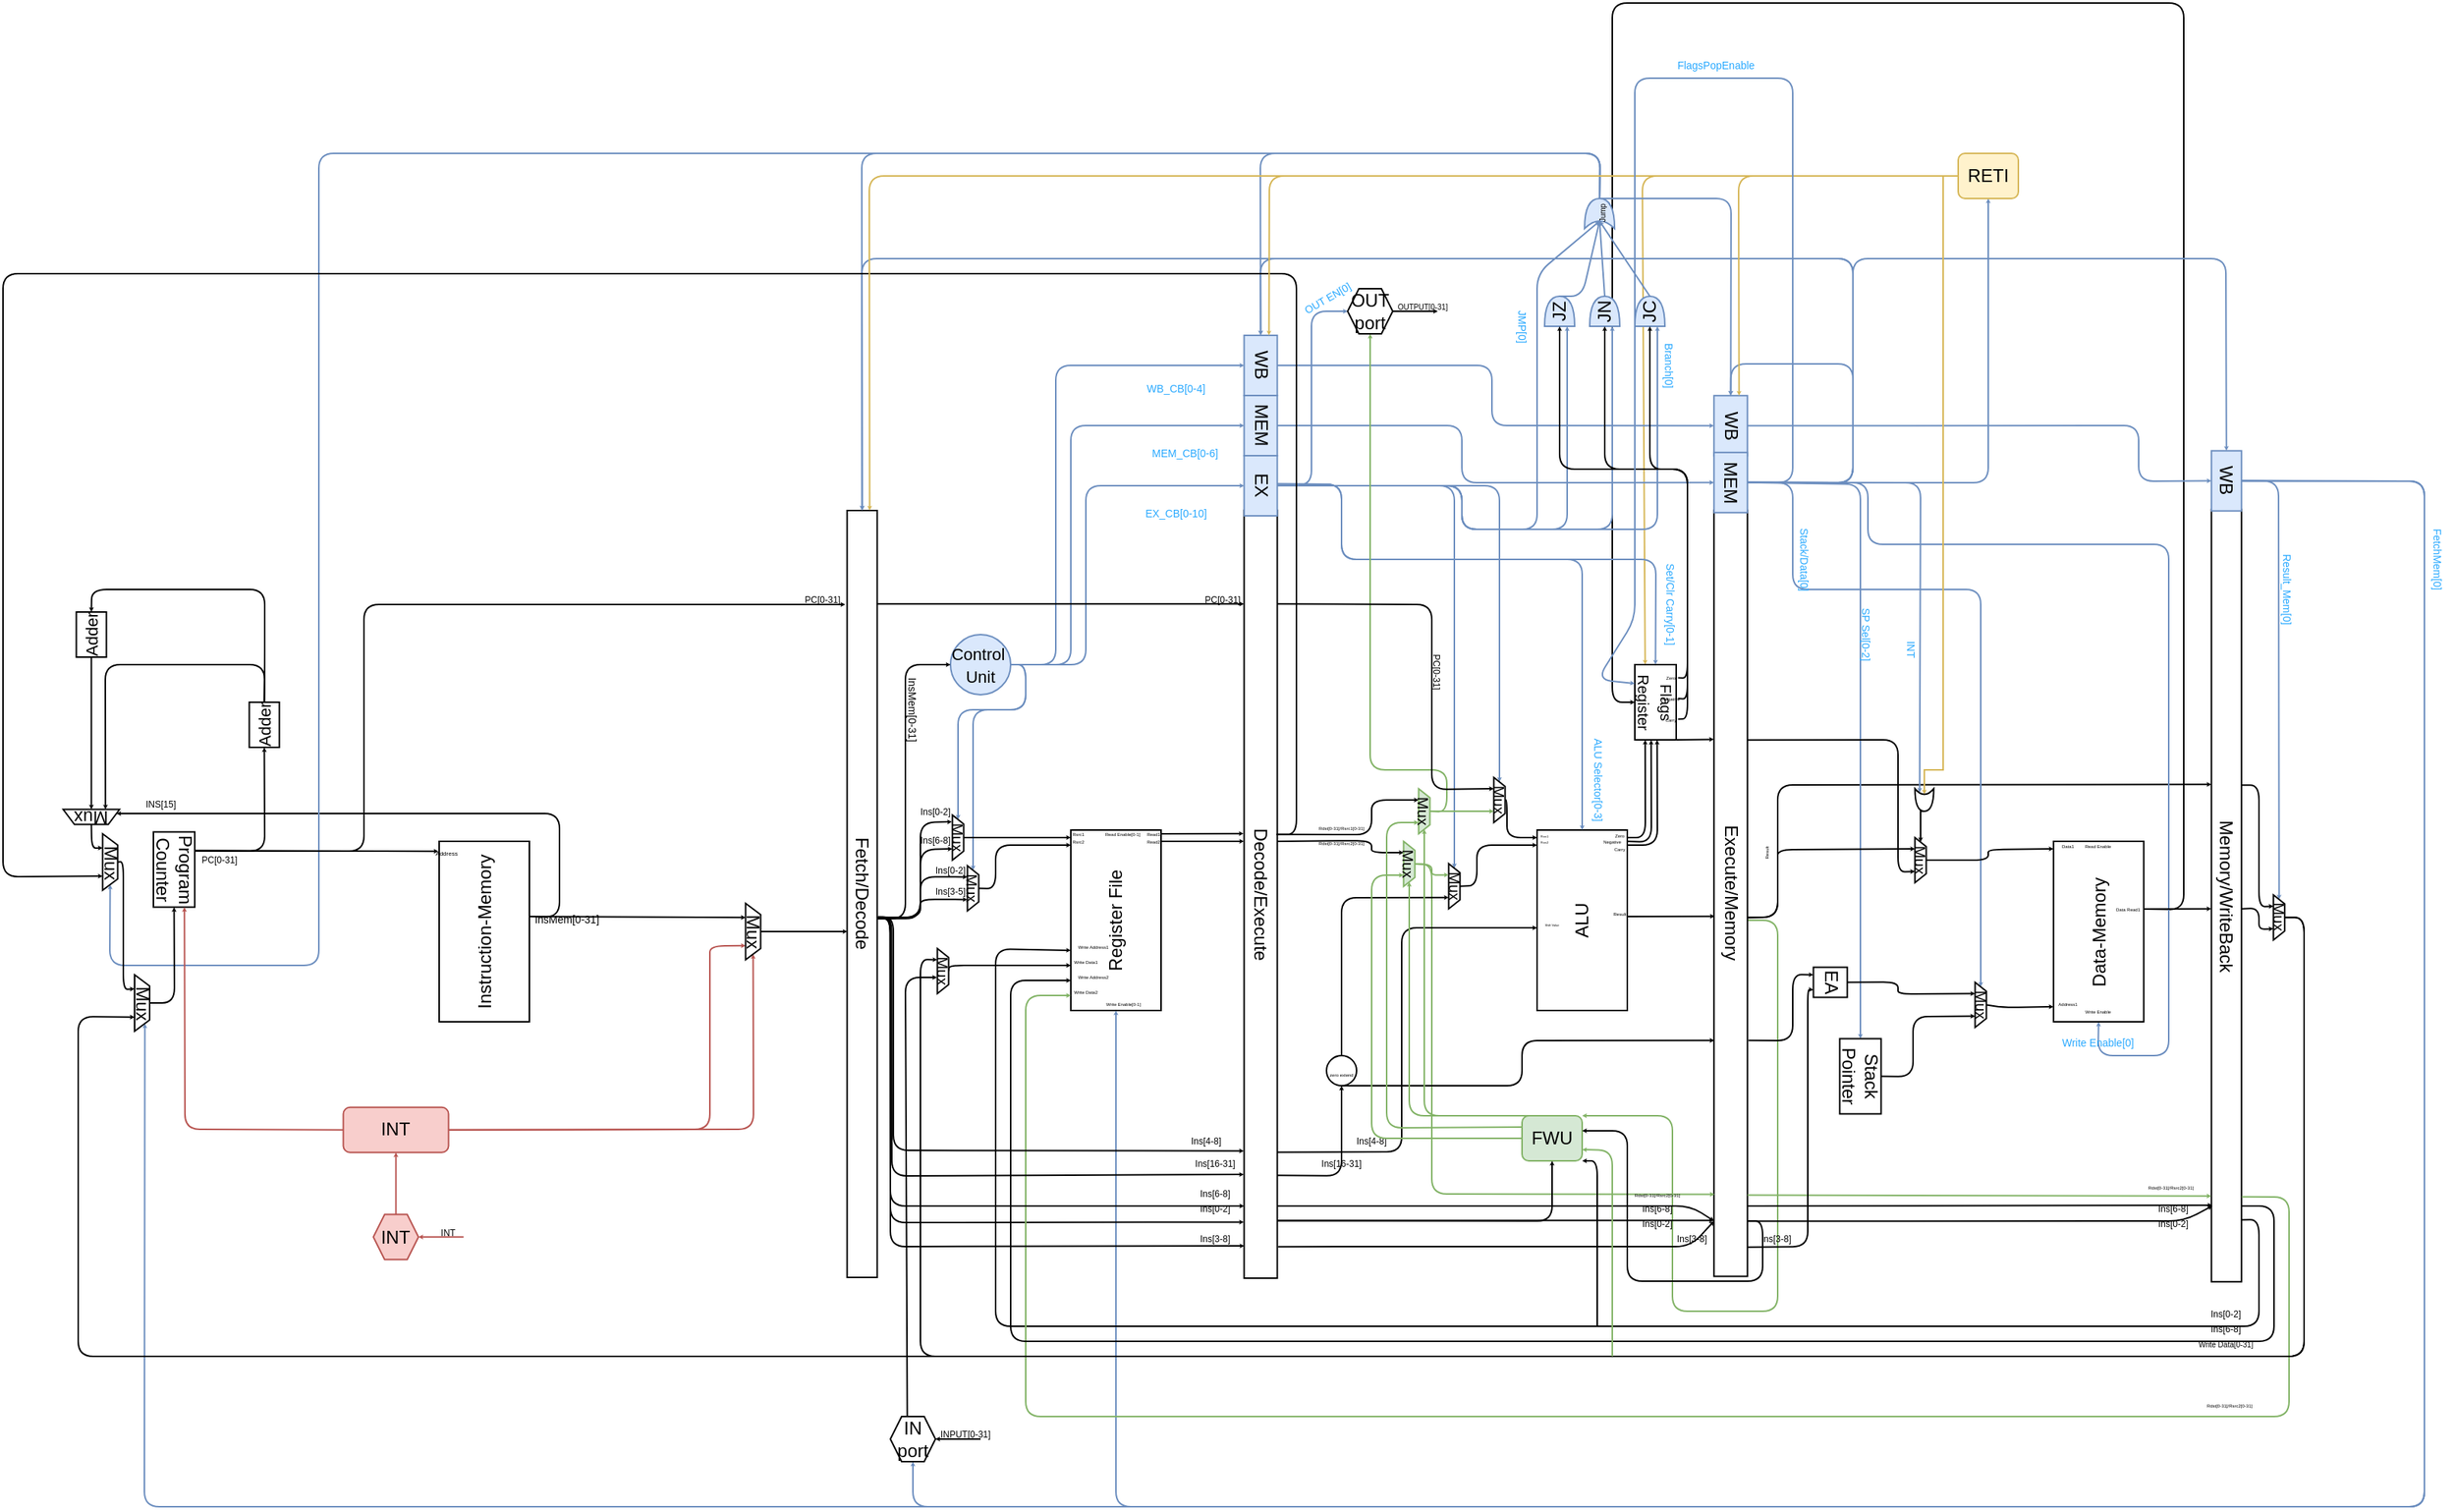 <mxfile version="13.1.2" type="device"><diagram id="5l0kTUd3L3peCRINCipN" name="Page-1"><mxGraphModel dx="213" dy="273" grid="1" gridSize="10" guides="1" tooltips="1" connect="1" arrows="1" fold="1" page="1" pageScale="1" pageWidth="1920" pageHeight="1200" math="0" shadow="0"><root><mxCell id="0"/><mxCell id="1" parent="0"/><mxCell id="S_SHa5CqxkRu8JCJOGAl-4" value="" style="endArrow=classic;html=1;entryX=1;entryY=0;entryDx=0;entryDy=0;fillColor=#d5e8d4;strokeColor=#82b366;endSize=0;" parent="1" target="nYij0HlDSKBcF-KtswXt-306" edge="1"><mxGeometry width="50" height="50" relative="1" as="geometry"><mxPoint x="1270" y="690" as="sourcePoint"/><mxPoint x="1240" y="750" as="targetPoint"/><Array as="points"><mxPoint x="1290" y="690"/><mxPoint x="1290" y="950"/><mxPoint x="1220" y="950"/><mxPoint x="1220" y="820"/><mxPoint x="1200" y="820"/></Array></mxGeometry></mxCell><mxCell id="nYij0HlDSKBcF-KtswXt-289" style="edgeStyle=none;rounded=1;orthogonalLoop=1;jettySize=auto;html=1;exitX=0;exitY=0.5;exitDx=0;exitDy=0;entryX=0;entryY=0.75;entryDx=0;entryDy=0;endSize=0;fillColor=#fff2cc;strokeColor=#d6b656;" parent="1" source="nYij0HlDSKBcF-KtswXt-280" target="nYij0HlDSKBcF-KtswXt-47" edge="1"><mxGeometry relative="1" as="geometry"><Array as="points"><mxPoint x="1200" y="195"/></Array></mxGeometry></mxCell><mxCell id="nYij0HlDSKBcF-KtswXt-288" style="edgeStyle=none;rounded=1;orthogonalLoop=1;jettySize=auto;html=1;exitX=1;exitY=1;exitDx=0;exitDy=0;endSize=0;entryX=0.5;entryY=1;entryDx=0;entryDy=0;" parent="1" source="nYij0HlDSKBcF-KtswXt-41" target="nYij0HlDSKBcF-KtswXt-47" edge="1"><mxGeometry relative="1" as="geometry"><mxPoint x="1329.777" y="240" as="targetPoint"/><Array as="points"><mxPoint x="1560" y="683"/><mxPoint x="1560" y="80"/><mxPoint x="1180" y="80"/><mxPoint x="1180" y="545"/></Array></mxGeometry></mxCell><mxCell id="nYij0HlDSKBcF-KtswXt-133" style="edgeStyle=none;rounded=1;orthogonalLoop=1;jettySize=auto;html=1;exitX=1;exitY=0.75;exitDx=0;exitDy=0;entryX=0.356;entryY=1.002;entryDx=0;entryDy=0;entryPerimeter=0;endSize=0;" parent="1" target="nYij0HlDSKBcF-KtswXt-10" edge="1"><mxGeometry relative="1" as="geometry"><mxPoint x="1270" y="688.11" as="sourcePoint"/><mxPoint x="1328.107" y="687.958" as="targetPoint"/><Array as="points"><mxPoint x="1290" y="688"/><mxPoint x="1290" y="600"/></Array></mxGeometry></mxCell><mxCell id="nYij0HlDSKBcF-KtswXt-118" style="edgeStyle=none;rounded=1;orthogonalLoop=1;jettySize=auto;html=1;exitX=0.5;exitY=0;exitDx=0;exitDy=0;entryX=0.5;entryY=1;entryDx=0;entryDy=0;endSize=0;fillColor=#dae8fc;strokeColor=#6c8ebf;" parent="1" source="nYij0HlDSKBcF-KtswXt-109" target="nYij0HlDSKBcF-KtswXt-44" edge="1"><mxGeometry relative="1" as="geometry"><Array as="points"><mxPoint x="1350" y="399"/><mxPoint x="1350" y="440"/><mxPoint x="1550" y="440"/><mxPoint x="1550" y="780"/><mxPoint x="1503" y="780"/></Array></mxGeometry></mxCell><mxCell id="nYij0HlDSKBcF-KtswXt-1" value="" style="group" parent="1" vertex="1" connectable="0"><mxGeometry x="400" y="637.5" width="110" height="120" as="geometry"/></mxCell><mxCell id="nYij0HlDSKBcF-KtswXt-2" value="" style="group" parent="nYij0HlDSKBcF-KtswXt-1" vertex="1" connectable="0"><mxGeometry width="60" height="120" as="geometry"/></mxCell><object label="Instruction-Memory" placeholders="1" id="nYij0HlDSKBcF-KtswXt-3"><mxCell style="rounded=0;whiteSpace=wrap;html=1;rotation=-90;" parent="nYij0HlDSKBcF-KtswXt-2" vertex="1"><mxGeometry x="-30" y="30" width="120" height="60" as="geometry"/></mxCell></object><mxCell id="nYij0HlDSKBcF-KtswXt-4" value="&lt;font style=&quot;font-size: 4px&quot;&gt;Address&lt;/font&gt;" style="text;html=1;strokeColor=none;fillColor=none;align=center;verticalAlign=middle;whiteSpace=wrap;rounded=0;" parent="nYij0HlDSKBcF-KtswXt-2" vertex="1"><mxGeometry width="10" height="10" as="geometry"/></mxCell><mxCell id="nYij0HlDSKBcF-KtswXt-5" value="&lt;font style=&quot;font-size: 7px&quot;&gt;InsMem[0-31]&lt;/font&gt;" style="text;html=1;strokeColor=none;fillColor=none;align=center;verticalAlign=middle;whiteSpace=wrap;rounded=0;" parent="nYij0HlDSKBcF-KtswXt-1" vertex="1"><mxGeometry x="60" y="40" width="50" height="20" as="geometry"/></mxCell><mxCell id="nYij0HlDSKBcF-KtswXt-6" value="Fetch/Decode" style="rounded=0;whiteSpace=wrap;html=1;rotation=90;" parent="1" vertex="1"><mxGeometry x="426.25" y="662.5" width="510" height="20" as="geometry"/></mxCell><mxCell id="nYij0HlDSKBcF-KtswXt-7" value="Decode/Execute" style="rounded=0;whiteSpace=wrap;html=1;rotation=90;" parent="1" vertex="1"><mxGeometry x="690.93" y="661.67" width="510.63" height="22.04" as="geometry"/></mxCell><mxCell id="nYij0HlDSKBcF-KtswXt-9" value="Execute/Memory" style="rounded=0;whiteSpace=wrap;html=1;rotation=90;" parent="1" vertex="1"><mxGeometry x="1004.03" y="660.95" width="509.45" height="22.23" as="geometry"/></mxCell><mxCell id="nYij0HlDSKBcF-KtswXt-10" value="Memory/WriteBack" style="rounded=0;whiteSpace=wrap;html=1;rotation=90;" parent="1" vertex="1"><mxGeometry x="1331.59" y="663.6" width="513.56" height="20" as="geometry"/></mxCell><mxCell id="nYij0HlDSKBcF-KtswXt-11" value="" style="group" parent="1" vertex="1" connectable="0"><mxGeometry x="810" y="620" width="70" height="130" as="geometry"/></mxCell><mxCell id="nYij0HlDSKBcF-KtswXt-12" value="" style="group" parent="nYij0HlDSKBcF-KtswXt-11" vertex="1" connectable="0"><mxGeometry width="70" height="130" as="geometry"/></mxCell><mxCell id="nYij0HlDSKBcF-KtswXt-13" value="" style="group" parent="nYij0HlDSKBcF-KtswXt-12" vertex="1" connectable="0"><mxGeometry width="70" height="130" as="geometry"/></mxCell><mxCell id="nYij0HlDSKBcF-KtswXt-14" value="" style="group" parent="nYij0HlDSKBcF-KtswXt-13" vertex="1" connectable="0"><mxGeometry width="70" height="130" as="geometry"/></mxCell><mxCell id="nYij0HlDSKBcF-KtswXt-15" value="" style="group" parent="nYij0HlDSKBcF-KtswXt-14" vertex="1" connectable="0"><mxGeometry width="70" height="130" as="geometry"/></mxCell><mxCell id="nYij0HlDSKBcF-KtswXt-16" value="" style="group" parent="nYij0HlDSKBcF-KtswXt-15" vertex="1" connectable="0"><mxGeometry width="70" height="130" as="geometry"/></mxCell><mxCell id="nYij0HlDSKBcF-KtswXt-17" value="" style="group" parent="nYij0HlDSKBcF-KtswXt-16" vertex="1" connectable="0"><mxGeometry y="7.5" width="70" height="122.5" as="geometry"/></mxCell><mxCell id="nYij0HlDSKBcF-KtswXt-18" value="" style="group" parent="nYij0HlDSKBcF-KtswXt-17" vertex="1" connectable="0"><mxGeometry x="10.0" y="2.5" width="60" height="120" as="geometry"/></mxCell><mxCell id="nYij0HlDSKBcF-KtswXt-19" value="Register File&lt;br&gt;" style="rounded=0;whiteSpace=wrap;html=1;rotation=-90;" parent="nYij0HlDSKBcF-KtswXt-18" vertex="1"><mxGeometry x="-30.0" y="30" width="120" height="60" as="geometry"/></mxCell><mxCell id="nYij0HlDSKBcF-KtswXt-20" value="&lt;font style=&quot;font-size: 3px&quot;&gt;Write Address1&lt;/font&gt;" style="text;html=1;strokeColor=none;fillColor=none;align=center;verticalAlign=middle;whiteSpace=wrap;rounded=0;" parent="nYij0HlDSKBcF-KtswXt-18" vertex="1"><mxGeometry y="70" width="30" height="10" as="geometry"/></mxCell><mxCell id="nYij0HlDSKBcF-KtswXt-21" value="&lt;font style=&quot;font-size: 3px&quot;&gt;Write Data1&lt;/font&gt;" style="text;html=1;strokeColor=none;fillColor=none;align=center;verticalAlign=middle;whiteSpace=wrap;rounded=0;" parent="nYij0HlDSKBcF-KtswXt-18" vertex="1"><mxGeometry x="3.553e-15" y="80" width="20" height="10" as="geometry"/></mxCell><mxCell id="nYij0HlDSKBcF-KtswXt-22" value="&lt;font&gt;&lt;font style=&quot;font-size: 3px&quot;&gt;Write Address2&lt;/font&gt;&lt;br&gt;&lt;/font&gt;" style="text;html=1;strokeColor=none;fillColor=none;align=center;verticalAlign=middle;whiteSpace=wrap;rounded=0;" parent="nYij0HlDSKBcF-KtswXt-18" vertex="1"><mxGeometry y="90" width="30" height="10" as="geometry"/></mxCell><mxCell id="nYij0HlDSKBcF-KtswXt-23" value="&lt;font style=&quot;font-size: 3px&quot;&gt;Write Data2&lt;/font&gt;" style="text;html=1;strokeColor=none;fillColor=none;align=center;verticalAlign=middle;whiteSpace=wrap;rounded=0;" parent="nYij0HlDSKBcF-KtswXt-18" vertex="1"><mxGeometry x="3.553e-15" y="100" width="20" height="10" as="geometry"/></mxCell><mxCell id="nYij0HlDSKBcF-KtswXt-24" value="&lt;span style=&quot;font-size: 3px&quot;&gt;Write Enable[0-1]&lt;/span&gt;" style="text;html=1;strokeColor=none;fillColor=none;align=center;verticalAlign=middle;whiteSpace=wrap;rounded=0;" parent="nYij0HlDSKBcF-KtswXt-18" vertex="1"><mxGeometry x="20" y="110" width="30" height="5" as="geometry"/></mxCell><mxCell id="nYij0HlDSKBcF-KtswXt-25" value="&lt;font style=&quot;font-size: 3px&quot;&gt;Read1&lt;/font&gt;" style="text;html=1;strokeColor=none;fillColor=none;align=center;verticalAlign=middle;whiteSpace=wrap;rounded=0;" parent="nYij0HlDSKBcF-KtswXt-17" vertex="1"><mxGeometry x="60" y="-2.5" width="10" height="10" as="geometry"/></mxCell><mxCell id="nYij0HlDSKBcF-KtswXt-26" value="&lt;font style=&quot;font-size: 3px&quot;&gt;Read2&lt;/font&gt;" style="text;html=1;strokeColor=none;fillColor=none;align=center;verticalAlign=middle;whiteSpace=wrap;rounded=0;" parent="nYij0HlDSKBcF-KtswXt-17" vertex="1"><mxGeometry x="60" y="2.5" width="10" height="10" as="geometry"/></mxCell><mxCell id="nYij0HlDSKBcF-KtswXt-27" value="&lt;span style=&quot;font-size: 3px&quot;&gt;Read Enable[0-1]&lt;/span&gt;" style="text;html=1;strokeColor=none;fillColor=none;align=center;verticalAlign=middle;whiteSpace=wrap;rounded=0;" parent="nYij0HlDSKBcF-KtswXt-17" vertex="1"><mxGeometry x="27.5" width="32.5" height="5" as="geometry"/></mxCell><mxCell id="nYij0HlDSKBcF-KtswXt-28" value="&lt;font style=&quot;font-size: 3px&quot;&gt;Rsrc1&lt;/font&gt;" style="text;html=1;strokeColor=none;fillColor=none;align=center;verticalAlign=middle;whiteSpace=wrap;rounded=0;" parent="nYij0HlDSKBcF-KtswXt-16" vertex="1"><mxGeometry x="10" y="10" width="10" as="geometry"/></mxCell><mxCell id="nYij0HlDSKBcF-KtswXt-29" value="&lt;font style=&quot;font-size: 3px&quot;&gt;Rsrc2&lt;/font&gt;" style="text;html=1;strokeColor=none;fillColor=none;align=center;verticalAlign=middle;whiteSpace=wrap;rounded=0;" parent="nYij0HlDSKBcF-KtswXt-16" vertex="1"><mxGeometry x="10" y="10" width="10" height="10" as="geometry"/></mxCell><mxCell id="nYij0HlDSKBcF-KtswXt-31" value="" style="group" parent="1" vertex="1" connectable="0"><mxGeometry x="1473.37" y="635" width="60" height="122.5" as="geometry"/></mxCell><mxCell id="nYij0HlDSKBcF-KtswXt-32" value="" style="group" parent="nYij0HlDSKBcF-KtswXt-31" vertex="1" connectable="0"><mxGeometry width="60" height="122.5" as="geometry"/></mxCell><mxCell id="nYij0HlDSKBcF-KtswXt-33" value="" style="group" parent="nYij0HlDSKBcF-KtswXt-32" vertex="1" connectable="0"><mxGeometry width="60" height="122.5" as="geometry"/></mxCell><mxCell id="nYij0HlDSKBcF-KtswXt-34" value="&lt;font style=&quot;font-size: 2px&quot;&gt;Data1&lt;/font&gt;" style="text;html=1;strokeColor=none;fillColor=none;align=center;verticalAlign=middle;whiteSpace=wrap;rounded=0;" parent="nYij0HlDSKBcF-KtswXt-33" vertex="1"><mxGeometry width="10" height="10" as="geometry"/></mxCell><mxCell id="nYij0HlDSKBcF-KtswXt-35" value="&lt;font style=&quot;font-size: 2px&quot;&gt;Data2&lt;/font&gt;" style="text;html=1;strokeColor=none;fillColor=none;align=center;verticalAlign=middle;whiteSpace=wrap;rounded=0;" parent="nYij0HlDSKBcF-KtswXt-33" vertex="1"><mxGeometry y="7.5" width="10" height="10" as="geometry"/></mxCell><mxCell id="nYij0HlDSKBcF-KtswXt-36" value="&lt;span style=&quot;font-size: 3px&quot;&gt;Read Enable&lt;/span&gt;" style="text;html=1;strokeColor=none;fillColor=none;align=center;verticalAlign=middle;whiteSpace=wrap;rounded=0;" parent="nYij0HlDSKBcF-KtswXt-33" vertex="1"><mxGeometry x="25" y="2.5" width="25" height="5" as="geometry"/></mxCell><mxCell id="nYij0HlDSKBcF-KtswXt-37" value="&lt;span style=&quot;font-size: 3px&quot;&gt;Write Enable&lt;/span&gt;" style="text;html=1;strokeColor=none;fillColor=none;align=center;verticalAlign=middle;whiteSpace=wrap;rounded=0;" parent="nYij0HlDSKBcF-KtswXt-33" vertex="1"><mxGeometry x="25" y="111.25" width="25" height="5" as="geometry"/></mxCell><mxCell id="nYij0HlDSKBcF-KtswXt-38" value="" style="group" parent="nYij0HlDSKBcF-KtswXt-33" vertex="1" connectable="0"><mxGeometry x="-3.553e-15" y="2.5" width="60" height="120" as="geometry"/></mxCell><mxCell id="nYij0HlDSKBcF-KtswXt-39" value="" style="group" parent="nYij0HlDSKBcF-KtswXt-38" vertex="1" connectable="0"><mxGeometry x="-10" width="70" height="120" as="geometry"/></mxCell><mxCell id="nYij0HlDSKBcF-KtswXt-40" value="Data-Memory&lt;br&gt;" style="rounded=0;whiteSpace=wrap;html=1;rotation=-90;" parent="nYij0HlDSKBcF-KtswXt-39" vertex="1"><mxGeometry x="-20.0" y="30" width="120" height="60" as="geometry"/></mxCell><mxCell id="nYij0HlDSKBcF-KtswXt-41" value="&lt;span style=&quot;font-size: 3px&quot;&gt;Data Read1&lt;/span&gt;" style="text;html=1;strokeColor=none;fillColor=none;align=center;verticalAlign=middle;whiteSpace=wrap;rounded=0;" parent="nYij0HlDSKBcF-KtswXt-39" vertex="1"><mxGeometry x="50" y="40" width="20" height="5" as="geometry"/></mxCell><mxCell id="nYij0HlDSKBcF-KtswXt-42" value="&lt;font style=&quot;font-size: 3px&quot;&gt;Address1&lt;/font&gt;" style="text;html=1;strokeColor=none;fillColor=none;align=center;verticalAlign=middle;whiteSpace=wrap;rounded=0;" parent="nYij0HlDSKBcF-KtswXt-39" vertex="1"><mxGeometry y="100" width="40" height="10" as="geometry"/></mxCell><mxCell id="nYij0HlDSKBcF-KtswXt-43" value="&lt;font style=&quot;font-size: 3px&quot;&gt;Data1&lt;/font&gt;" style="text;html=1;strokeColor=none;fillColor=none;align=center;verticalAlign=middle;whiteSpace=wrap;rounded=0;" parent="nYij0HlDSKBcF-KtswXt-39" vertex="1"><mxGeometry width="40" as="geometry"/></mxCell><mxCell id="nYij0HlDSKBcF-KtswXt-44" value="&lt;font style=&quot;font-size: 3px&quot;&gt;Write Enable&lt;/font&gt;" style="text;html=1;strokeColor=none;fillColor=none;align=center;verticalAlign=middle;whiteSpace=wrap;rounded=0;" parent="nYij0HlDSKBcF-KtswXt-39" vertex="1"><mxGeometry x="20" y="100" width="40" height="20" as="geometry"/></mxCell><mxCell id="nYij0HlDSKBcF-KtswXt-45" value="&lt;font style=&quot;font-size: 3px&quot;&gt;Read Enable&lt;/font&gt;" style="text;html=1;strokeColor=none;fillColor=none;align=center;verticalAlign=middle;whiteSpace=wrap;rounded=0;" parent="nYij0HlDSKBcF-KtswXt-39" vertex="1"><mxGeometry x="20" y="-10" width="40" height="20" as="geometry"/></mxCell><mxCell id="nYij0HlDSKBcF-KtswXt-46" value="" style="group" parent="1" vertex="1" connectable="0"><mxGeometry x="1195" y="520" width="28.75" height="50" as="geometry"/></mxCell><mxCell id="nYij0HlDSKBcF-KtswXt-47" value="&lt;font style=&quot;font-size: 10px&quot;&gt;Flags Register&lt;/font&gt;" style="rounded=0;whiteSpace=wrap;html=1;rotation=90;" parent="nYij0HlDSKBcF-KtswXt-46" vertex="1"><mxGeometry x="-11.25" y="11.25" width="50" height="27.5" as="geometry"/></mxCell><mxCell id="nYij0HlDSKBcF-KtswXt-48" value="&lt;font style=&quot;font-size: 3px&quot;&gt;Zero&lt;/font&gt;" style="text;html=1;strokeColor=none;fillColor=none;align=center;verticalAlign=middle;whiteSpace=wrap;rounded=0;" parent="nYij0HlDSKBcF-KtswXt-46" vertex="1"><mxGeometry x="18.75" y="1.25" width="10" height="10" as="geometry"/></mxCell><mxCell id="nYij0HlDSKBcF-KtswXt-49" value="&lt;font style=&quot;font-size: 3px&quot;&gt;Negative&lt;/font&gt;" style="text;html=1;strokeColor=none;fillColor=none;align=center;verticalAlign=middle;whiteSpace=wrap;rounded=0;" parent="nYij0HlDSKBcF-KtswXt-46" vertex="1"><mxGeometry x="18.75" y="15" width="10" height="10" as="geometry"/></mxCell><mxCell id="nYij0HlDSKBcF-KtswXt-50" value="&lt;font style=&quot;font-size: 3px&quot;&gt;Carry&lt;/font&gt;" style="text;html=1;strokeColor=none;fillColor=none;align=center;verticalAlign=middle;whiteSpace=wrap;rounded=0;" parent="nYij0HlDSKBcF-KtswXt-46" vertex="1"><mxGeometry x="18.75" y="28.75" width="10" height="10" as="geometry"/></mxCell><mxCell id="nYij0HlDSKBcF-KtswXt-72" value="" style="group" parent="1" vertex="1" connectable="0"><mxGeometry x="1130" y="626.25" width="60" height="123.75" as="geometry"/></mxCell><mxCell id="nYij0HlDSKBcF-KtswXt-51" value="&lt;font style=&quot;font-size: 2px&quot;&gt;Rsrc2&lt;br&gt;&lt;/font&gt;" style="text;html=1;strokeColor=none;fillColor=none;align=center;verticalAlign=middle;whiteSpace=wrap;rounded=0;" parent="nYij0HlDSKBcF-KtswXt-72" vertex="1"><mxGeometry y="3.75" width="10" height="10" as="geometry"/></mxCell><mxCell id="nYij0HlDSKBcF-KtswXt-52" value="&lt;font style=&quot;font-size: 2px&quot;&gt;Rsrc1&lt;/font&gt;" style="text;html=1;strokeColor=none;fillColor=none;align=center;verticalAlign=middle;whiteSpace=wrap;rounded=0;" parent="nYij0HlDSKBcF-KtswXt-72" vertex="1"><mxGeometry y="1.25" width="10" height="7.5" as="geometry"/></mxCell><mxCell id="nYij0HlDSKBcF-KtswXt-53" value="" style="group" parent="nYij0HlDSKBcF-KtswXt-72" vertex="1" connectable="0"><mxGeometry width="60" height="123.75" as="geometry"/></mxCell><mxCell id="nYij0HlDSKBcF-KtswXt-54" value="" style="group" parent="nYij0HlDSKBcF-KtswXt-53" vertex="1" connectable="0"><mxGeometry width="60" height="123.75" as="geometry"/></mxCell><mxCell id="nYij0HlDSKBcF-KtswXt-55" value="" style="group" parent="nYij0HlDSKBcF-KtswXt-54" vertex="1" connectable="0"><mxGeometry width="60" height="123.75" as="geometry"/></mxCell><mxCell id="nYij0HlDSKBcF-KtswXt-56" value="" style="group" parent="nYij0HlDSKBcF-KtswXt-55" vertex="1" connectable="0"><mxGeometry y="1.25" width="60" height="122.5" as="geometry"/></mxCell><mxCell id="nYij0HlDSKBcF-KtswXt-57" value="&lt;font style=&quot;font-size: 2px&quot;&gt;Zero&lt;/font&gt;" style="text;html=1;strokeColor=none;fillColor=none;align=center;verticalAlign=middle;whiteSpace=wrap;rounded=0;" parent="nYij0HlDSKBcF-KtswXt-56" vertex="1"><mxGeometry x="50" width="10" height="7.5" as="geometry"/></mxCell><mxCell id="nYij0HlDSKBcF-KtswXt-58" value="&lt;font style=&quot;font-size: 2px&quot;&gt;Negative&lt;/font&gt;" style="text;html=1;strokeColor=none;fillColor=none;align=center;verticalAlign=middle;whiteSpace=wrap;rounded=0;" parent="nYij0HlDSKBcF-KtswXt-56" vertex="1"><mxGeometry x="50" y="3.75" width="10" height="7.5" as="geometry"/></mxCell><mxCell id="nYij0HlDSKBcF-KtswXt-59" value="&lt;span style=&quot;font-size: 2px&quot;&gt;Carry&lt;/span&gt;" style="text;html=1;strokeColor=none;fillColor=none;align=center;verticalAlign=middle;whiteSpace=wrap;rounded=0;" parent="nYij0HlDSKBcF-KtswXt-56" vertex="1"><mxGeometry x="50" y="7.5" width="10" height="7.5" as="geometry"/></mxCell><mxCell id="nYij0HlDSKBcF-KtswXt-60" value="" style="group" parent="nYij0HlDSKBcF-KtswXt-56" vertex="1" connectable="0"><mxGeometry x="-3.553e-15" y="2.5" width="60.0" height="120" as="geometry"/></mxCell><mxCell id="nYij0HlDSKBcF-KtswXt-61" value="&lt;font style=&quot;font-size: 2px&quot;&gt;Result&lt;/font&gt;" style="text;html=1;strokeColor=none;fillColor=none;align=center;verticalAlign=middle;whiteSpace=wrap;rounded=0;" parent="nYij0HlDSKBcF-KtswXt-60" vertex="1"><mxGeometry x="50" y="50" width="10" height="10" as="geometry"/></mxCell><mxCell id="nYij0HlDSKBcF-KtswXt-62" value="" style="group" parent="nYij0HlDSKBcF-KtswXt-60" vertex="1" connectable="0"><mxGeometry width="60.0" height="120" as="geometry"/></mxCell><mxCell id="nYij0HlDSKBcF-KtswXt-63" value="" style="group" parent="nYij0HlDSKBcF-KtswXt-62" vertex="1" connectable="0"><mxGeometry width="60.0" height="120" as="geometry"/></mxCell><mxCell id="nYij0HlDSKBcF-KtswXt-64" value="ALU&lt;br&gt;" style="rounded=0;whiteSpace=wrap;html=1;rotation=-90;" parent="nYij0HlDSKBcF-KtswXt-63" vertex="1"><mxGeometry x="-30.0" y="30" width="120" height="60" as="geometry"/></mxCell><mxCell id="nYij0HlDSKBcF-KtswXt-65" value="&lt;font style=&quot;font-size: 2px&quot;&gt;Shift Value&lt;/font&gt;" style="text;html=1;strokeColor=none;fillColor=none;align=center;verticalAlign=middle;whiteSpace=wrap;rounded=0;" parent="nYij0HlDSKBcF-KtswXt-63" vertex="1"><mxGeometry y="55" width="20" height="10" as="geometry"/></mxCell><mxCell id="nYij0HlDSKBcF-KtswXt-66" value="&lt;font style=&quot;font-size: 3px&quot;&gt;Negative&lt;/font&gt;" style="text;html=1;strokeColor=none;fillColor=none;align=center;verticalAlign=middle;whiteSpace=wrap;rounded=0;" parent="nYij0HlDSKBcF-KtswXt-63" vertex="1"><mxGeometry x="40" width="20" height="10" as="geometry"/></mxCell><mxCell id="nYij0HlDSKBcF-KtswXt-67" value="&lt;font style=&quot;font-size: 3px&quot;&gt;Result&lt;/font&gt;" style="text;html=1;strokeColor=none;fillColor=none;align=center;verticalAlign=middle;whiteSpace=wrap;rounded=0;" parent="nYij0HlDSKBcF-KtswXt-63" vertex="1"><mxGeometry x="50" y="50" width="10" height="5" as="geometry"/></mxCell><mxCell id="nYij0HlDSKBcF-KtswXt-68" value="&lt;font style=&quot;font-size: 3px&quot;&gt;Carry&lt;/font&gt;" style="text;html=1;strokeColor=none;fillColor=none;align=center;verticalAlign=middle;whiteSpace=wrap;rounded=0;" parent="nYij0HlDSKBcF-KtswXt-63" vertex="1"><mxGeometry x="50" y="10" width="10" as="geometry"/></mxCell><mxCell id="nYij0HlDSKBcF-KtswXt-69" value="&lt;font style=&quot;font-size: 3px&quot;&gt;Zero&lt;/font&gt;" style="text;html=1;strokeColor=none;fillColor=none;align=center;verticalAlign=middle;whiteSpace=wrap;rounded=0;" parent="nYij0HlDSKBcF-KtswXt-56" vertex="1"><mxGeometry x="50" y="-1.25" width="10" height="10" as="geometry"/></mxCell><mxCell id="nYij0HlDSKBcF-KtswXt-70" value="&lt;font style=&quot;font-size: 2px&quot;&gt;Rsrc1&lt;/font&gt;" style="text;html=1;strokeColor=none;fillColor=none;align=center;verticalAlign=middle;whiteSpace=wrap;rounded=0;" parent="nYij0HlDSKBcF-KtswXt-55" vertex="1"><mxGeometry width="10" height="10" as="geometry"/></mxCell><mxCell id="nYij0HlDSKBcF-KtswXt-71" value="&lt;font style=&quot;font-size: 2px&quot;&gt;Rsrc2&lt;/font&gt;" style="text;html=1;strokeColor=none;fillColor=none;align=center;verticalAlign=middle;whiteSpace=wrap;rounded=0;" parent="nYij0HlDSKBcF-KtswXt-55" vertex="1"><mxGeometry y="3.75" width="10" height="10" as="geometry"/></mxCell><mxCell id="nYij0HlDSKBcF-KtswXt-75" value="" style="endArrow=classic;html=1;endSize=0;entryX=1;entryY=0.75;entryDx=0;entryDy=0;exitX=1;exitY=0.5;exitDx=0;exitDy=0;rounded=1;" parent="1" source="nYij0HlDSKBcF-KtswXt-66" target="nYij0HlDSKBcF-KtswXt-47" edge="1"><mxGeometry width="50" height="50" relative="1" as="geometry"><mxPoint x="1160" y="640" as="sourcePoint"/><mxPoint x="1210" y="590" as="targetPoint"/><Array as="points"><mxPoint x="1202" y="635"/></Array></mxGeometry></mxCell><mxCell id="nYij0HlDSKBcF-KtswXt-77" value="" style="endArrow=classic;html=1;endSize=0;entryX=1.002;entryY=0.606;entryDx=0;entryDy=0;exitX=1;exitY=0.75;exitDx=0;exitDy=0;entryPerimeter=0;" parent="1" source="nYij0HlDSKBcF-KtswXt-66" target="nYij0HlDSKBcF-KtswXt-47" edge="1"><mxGeometry width="50" height="50" relative="1" as="geometry"><mxPoint x="1170" y="650" as="sourcePoint"/><mxPoint x="1220" y="600" as="targetPoint"/><Array as="points"><mxPoint x="1206" y="638"/></Array></mxGeometry></mxCell><mxCell id="nYij0HlDSKBcF-KtswXt-78" style="edgeStyle=none;rounded=1;orthogonalLoop=1;jettySize=auto;html=1;exitX=1;exitY=1;exitDx=0;exitDy=0;entryX=1.001;entryY=0.461;entryDx=0;entryDy=0;endSize=0;entryPerimeter=0;" parent="1" source="nYij0HlDSKBcF-KtswXt-66" target="nYij0HlDSKBcF-KtswXt-47" edge="1"><mxGeometry relative="1" as="geometry"><Array as="points"><mxPoint x="1210" y="640"/></Array></mxGeometry></mxCell><mxCell id="nYij0HlDSKBcF-KtswXt-79" value="" style="group" parent="1" vertex="1" connectable="0"><mxGeometry x="210" y="631.25" width="58.75" height="50" as="geometry"/></mxCell><mxCell id="nYij0HlDSKBcF-KtswXt-80" value="" style="group" parent="nYij0HlDSKBcF-KtswXt-79" vertex="1" connectable="0"><mxGeometry x="-1.776e-15" width="58.75" height="50" as="geometry"/></mxCell><mxCell id="nYij0HlDSKBcF-KtswXt-81" value="Program Counter&lt;br&gt;" style="rounded=0;whiteSpace=wrap;html=1;rotation=90;" parent="nYij0HlDSKBcF-KtswXt-80" vertex="1"><mxGeometry x="-11.25" y="11.25" width="50" height="27.5" as="geometry"/></mxCell><mxCell id="nYij0HlDSKBcF-KtswXt-82" value="&lt;font style=&quot;font-size: 6px&quot;&gt;PC[0-31]&lt;/font&gt;" style="text;html=1;strokeColor=none;fillColor=none;align=center;verticalAlign=middle;whiteSpace=wrap;rounded=0;" parent="nYij0HlDSKBcF-KtswXt-80" vertex="1"><mxGeometry x="28.75" y="11.25" width="30" height="10" as="geometry"/></mxCell><mxCell id="nYij0HlDSKBcF-KtswXt-83" style="edgeStyle=none;rounded=1;orthogonalLoop=1;jettySize=auto;html=1;exitX=1;exitY=0.75;exitDx=0;exitDy=0;entryX=0.53;entryY=0.979;entryDx=0;entryDy=0;entryPerimeter=0;endSize=0;" parent="1" source="nYij0HlDSKBcF-KtswXt-61" target="nYij0HlDSKBcF-KtswXt-9" edge="1"><mxGeometry relative="1" as="geometry"/></mxCell><mxCell id="nYij0HlDSKBcF-KtswXt-90" style="edgeStyle=none;rounded=1;orthogonalLoop=1;jettySize=auto;html=1;exitX=1;exitY=0.5;exitDx=0;exitDy=0;entryX=0.25;entryY=1;entryDx=0;entryDy=0;endSize=0;" parent="1" source="nYij0HlDSKBcF-KtswXt-84" target="nYij0HlDSKBcF-KtswXt-89" edge="1"><mxGeometry relative="1" as="geometry"><Array as="points"><mxPoint x="284" y="520"/><mxPoint x="178" y="520"/></Array></mxGeometry></mxCell><mxCell id="nYij0HlDSKBcF-KtswXt-91" style="edgeStyle=none;rounded=1;orthogonalLoop=1;jettySize=auto;html=1;exitX=1;exitY=0.5;exitDx=0;exitDy=0;entryX=1;entryY=0.5;entryDx=0;entryDy=0;endSize=0;" parent="1" source="nYij0HlDSKBcF-KtswXt-84" target="nYij0HlDSKBcF-KtswXt-88" edge="1"><mxGeometry relative="1" as="geometry"><Array as="points"><mxPoint x="284" y="520"/><mxPoint x="284" y="470"/><mxPoint x="230" y="470"/><mxPoint x="169" y="470"/></Array></mxGeometry></mxCell><mxCell id="nYij0HlDSKBcF-KtswXt-84" value="&lt;font style=&quot;font-size: 11px&quot;&gt;Adder&lt;/font&gt;" style="rounded=0;whiteSpace=wrap;html=1;rotation=-90;" parent="1" vertex="1"><mxGeometry x="268.75" y="550" width="30" height="20" as="geometry"/></mxCell><mxCell id="nYij0HlDSKBcF-KtswXt-85" style="edgeStyle=none;rounded=1;orthogonalLoop=1;jettySize=auto;html=1;exitX=0.25;exitY=0;exitDx=0;exitDy=0;entryX=0.945;entryY=-0.008;entryDx=0;entryDy=0;endSize=0;entryPerimeter=0;" parent="1" source="nYij0HlDSKBcF-KtswXt-81" target="nYij0HlDSKBcF-KtswXt-3" edge="1"><mxGeometry relative="1" as="geometry"/></mxCell><mxCell id="nYij0HlDSKBcF-KtswXt-86" style="edgeStyle=none;rounded=1;orthogonalLoop=1;jettySize=auto;html=1;exitX=0.25;exitY=0;exitDx=0;exitDy=0;entryX=0;entryY=0.5;entryDx=0;entryDy=0;endSize=0;" parent="1" source="nYij0HlDSKBcF-KtswXt-81" target="nYij0HlDSKBcF-KtswXt-84" edge="1"><mxGeometry relative="1" as="geometry"><Array as="points"><mxPoint x="284" y="644"/></Array></mxGeometry></mxCell><mxCell id="nYij0HlDSKBcF-KtswXt-92" style="edgeStyle=none;rounded=1;orthogonalLoop=1;jettySize=auto;html=1;exitX=0;exitY=0.5;exitDx=0;exitDy=0;entryX=0.5;entryY=1;entryDx=0;entryDy=0;endSize=0;" parent="1" source="nYij0HlDSKBcF-KtswXt-88" target="nYij0HlDSKBcF-KtswXt-89" edge="1"><mxGeometry relative="1" as="geometry"/></mxCell><mxCell id="nYij0HlDSKBcF-KtswXt-88" value="&lt;font style=&quot;font-size: 11px&quot;&gt;Adder&lt;/font&gt;" style="rounded=0;whiteSpace=wrap;html=1;rotation=-90;" parent="1" vertex="1"><mxGeometry x="153.75" y="490" width="30" height="20" as="geometry"/></mxCell><mxCell id="nYij0HlDSKBcF-KtswXt-93" style="edgeStyle=none;rounded=1;orthogonalLoop=1;jettySize=auto;html=1;exitX=0.5;exitY=0;exitDx=0;exitDy=0;entryX=0.25;entryY=1;entryDx=0;entryDy=0;endSize=0;" parent="1" source="nYij0HlDSKBcF-KtswXt-89" target="nYij0HlDSKBcF-KtswXt-255" edge="1"><mxGeometry relative="1" as="geometry"><Array as="points"><mxPoint x="169" y="642"/></Array></mxGeometry></mxCell><mxCell id="nYij0HlDSKBcF-KtswXt-89" value="Mux&lt;br&gt;" style="shape=trapezoid;perimeter=trapezoidPerimeter;whiteSpace=wrap;html=1;rotation=-180;" parent="1" vertex="1"><mxGeometry x="150" y="616.25" width="37.5" height="10" as="geometry"/></mxCell><mxCell id="nYij0HlDSKBcF-KtswXt-94" style="edgeStyle=none;rounded=1;orthogonalLoop=1;jettySize=auto;html=1;exitX=0;exitY=0.5;exitDx=0;exitDy=0;endSize=0;entryX=0.25;entryY=1;entryDx=0;entryDy=0;" parent="1" source="nYij0HlDSKBcF-KtswXt-5" target="nYij0HlDSKBcF-KtswXt-292" edge="1"><mxGeometry relative="1" as="geometry"><mxPoint x="600" y="688" as="targetPoint"/></mxGeometry></mxCell><mxCell id="nYij0HlDSKBcF-KtswXt-111" style="edgeStyle=none;rounded=1;orthogonalLoop=1;jettySize=auto;html=1;exitX=1;exitY=0.5;exitDx=0;exitDy=0;entryX=0.5;entryY=1;entryDx=0;entryDy=0;endSize=0;fillColor=#dae8fc;strokeColor=#6c8ebf;" parent="1" source="nYij0HlDSKBcF-KtswXt-95" target="nYij0HlDSKBcF-KtswXt-103" edge="1"><mxGeometry relative="1" as="geometry"><Array as="points"><mxPoint x="830" y="520"/><mxPoint x="830" y="401"/></Array></mxGeometry></mxCell><mxCell id="nYij0HlDSKBcF-KtswXt-160" style="edgeStyle=none;rounded=1;orthogonalLoop=1;jettySize=auto;html=1;exitX=1;exitY=0.5;exitDx=0;exitDy=0;entryX=0.5;entryY=1;entryDx=0;entryDy=0;endSize=0;fillColor=#dae8fc;strokeColor=#6c8ebf;" parent="1" source="nYij0HlDSKBcF-KtswXt-95" target="nYij0HlDSKBcF-KtswXt-104" edge="1"><mxGeometry relative="1" as="geometry"><Array as="points"><mxPoint x="820" y="520"/><mxPoint x="820" y="361"/></Array></mxGeometry></mxCell><mxCell id="nYij0HlDSKBcF-KtswXt-161" style="edgeStyle=none;rounded=1;orthogonalLoop=1;jettySize=auto;html=1;exitX=1;exitY=0.5;exitDx=0;exitDy=0;entryX=0.5;entryY=1;entryDx=0;entryDy=0;endSize=0;fillColor=#dae8fc;strokeColor=#6c8ebf;" parent="1" source="nYij0HlDSKBcF-KtswXt-95" target="nYij0HlDSKBcF-KtswXt-105" edge="1"><mxGeometry relative="1" as="geometry"><Array as="points"><mxPoint x="810" y="520"/><mxPoint x="810" y="321"/></Array></mxGeometry></mxCell><mxCell id="nYij0HlDSKBcF-KtswXt-167" style="edgeStyle=none;rounded=1;orthogonalLoop=1;jettySize=auto;html=1;exitX=1;exitY=0.5;exitDx=0;exitDy=0;endSize=0;entryX=0;entryY=0.5;entryDx=0;entryDy=0;fillColor=#dae8fc;strokeColor=#6c8ebf;" parent="1" source="nYij0HlDSKBcF-KtswXt-95" target="nYij0HlDSKBcF-KtswXt-123" edge="1"><mxGeometry relative="1" as="geometry"><mxPoint x="750" y="600" as="targetPoint"/><Array as="points"><mxPoint x="790" y="520"/><mxPoint x="790" y="550"/><mxPoint x="745" y="550"/></Array></mxGeometry></mxCell><mxCell id="nYij0HlDSKBcF-KtswXt-207" style="edgeStyle=none;rounded=1;orthogonalLoop=1;jettySize=auto;html=1;exitX=1;exitY=0.5;exitDx=0;exitDy=0;entryX=0;entryY=0.5;entryDx=0;entryDy=0;endSize=0;fillColor=#dae8fc;strokeColor=#6c8ebf;" parent="1" source="nYij0HlDSKBcF-KtswXt-95" target="nYij0HlDSKBcF-KtswXt-171" edge="1"><mxGeometry relative="1" as="geometry"><Array as="points"><mxPoint x="790" y="520"/><mxPoint x="790" y="550"/><mxPoint x="755" y="550"/></Array></mxGeometry></mxCell><mxCell id="nYij0HlDSKBcF-KtswXt-95" value="&lt;font style=&quot;font-size: 11px&quot;&gt;Control&amp;nbsp;&lt;br&gt;Unit&lt;/font&gt;" style="ellipse;whiteSpace=wrap;html=1;aspect=fixed;fillColor=#dae8fc;strokeColor=#6c8ebf;" parent="1" vertex="1"><mxGeometry x="740" y="500" width="40" height="40" as="geometry"/></mxCell><mxCell id="nYij0HlDSKBcF-KtswXt-96" style="edgeStyle=none;rounded=1;orthogonalLoop=1;jettySize=auto;html=1;exitX=0.532;exitY=-0.004;exitDx=0;exitDy=0;entryX=0;entryY=0.5;entryDx=0;entryDy=0;endSize=0;exitPerimeter=0;" parent="1" source="nYij0HlDSKBcF-KtswXt-6" target="nYij0HlDSKBcF-KtswXt-95" edge="1"><mxGeometry relative="1" as="geometry"><mxPoint x="690.93" y="687.72" as="sourcePoint"/><mxPoint x="902.48" y="688.53" as="targetPoint"/><Array as="points"><mxPoint x="710" y="689"/><mxPoint x="710" y="520"/></Array></mxGeometry></mxCell><mxCell id="nYij0HlDSKBcF-KtswXt-97" value="&lt;font style=&quot;font-size: 7px&quot;&gt;InsMem[0-31]&lt;/font&gt;" style="text;html=1;strokeColor=none;fillColor=none;align=center;verticalAlign=middle;whiteSpace=wrap;rounded=0;rotation=90;" parent="1" vertex="1"><mxGeometry x="690.93" y="540" width="50" height="20" as="geometry"/></mxCell><mxCell id="nYij0HlDSKBcF-KtswXt-101" value="&lt;font style=&quot;font-size: 6px&quot;&gt;INS[15]&lt;/font&gt;" style="text;html=1;strokeColor=none;fillColor=none;align=center;verticalAlign=middle;whiteSpace=wrap;rounded=0;" parent="1" vertex="1"><mxGeometry x="200" y="606.25" width="30" height="10" as="geometry"/></mxCell><mxCell id="nYij0HlDSKBcF-KtswXt-102" style="edgeStyle=none;rounded=1;orthogonalLoop=1;jettySize=auto;html=1;exitX=0;exitY=0.5;exitDx=0;exitDy=0;entryX=0;entryY=0.75;entryDx=0;entryDy=0;endSize=0;fillColor=#dae8fc;strokeColor=#000000;" parent="1" source="nYij0HlDSKBcF-KtswXt-5" target="nYij0HlDSKBcF-KtswXt-89" edge="1"><mxGeometry relative="1" as="geometry"><Array as="points"><mxPoint x="480" y="688"/><mxPoint x="480" y="619"/></Array></mxGeometry></mxCell><mxCell id="nYij0HlDSKBcF-KtswXt-114" style="edgeStyle=none;rounded=1;orthogonalLoop=1;jettySize=auto;html=1;exitX=0.472;exitY=-0.01;exitDx=0;exitDy=0;entryX=0;entryY=0.5;entryDx=0;entryDy=0;endSize=0;fillColor=#dae8fc;strokeColor=#6c8ebf;exitPerimeter=0;" parent="1" source="nYij0HlDSKBcF-KtswXt-103" target="nYij0HlDSKBcF-KtswXt-47" edge="1"><mxGeometry relative="1" as="geometry"><Array as="points"><mxPoint x="1000" y="400"/><mxPoint x="1000" y="450"/><mxPoint x="1209" y="450"/></Array></mxGeometry></mxCell><mxCell id="nYij0HlDSKBcF-KtswXt-115" style="edgeStyle=none;rounded=1;orthogonalLoop=1;jettySize=auto;html=1;exitX=0.468;exitY=-0.004;exitDx=0;exitDy=0;entryX=1;entryY=0.5;entryDx=0;entryDy=0;endSize=0;exitPerimeter=0;fillColor=#dae8fc;strokeColor=#6c8ebf;" parent="1" source="nYij0HlDSKBcF-KtswXt-103" target="nYij0HlDSKBcF-KtswXt-64" edge="1"><mxGeometry relative="1" as="geometry"><Array as="points"><mxPoint x="1000" y="400"/><mxPoint x="1000" y="450"/><mxPoint x="1160" y="450"/></Array></mxGeometry></mxCell><mxCell id="nYij0HlDSKBcF-KtswXt-162" style="edgeStyle=none;rounded=1;orthogonalLoop=1;jettySize=auto;html=1;exitX=0.5;exitY=0;exitDx=0;exitDy=0;entryX=0;entryY=0.5;entryDx=0;entryDy=0;endSize=0;fillColor=#dae8fc;strokeColor=#6c8ebf;" parent="1" source="nYij0HlDSKBcF-KtswXt-103" target="nYij0HlDSKBcF-KtswXt-148" edge="1"><mxGeometry relative="1" as="geometry"><Array as="points"><mxPoint x="980" y="401"/><mxPoint x="980" y="285"/></Array></mxGeometry></mxCell><mxCell id="nYij0HlDSKBcF-KtswXt-208" style="edgeStyle=none;rounded=1;orthogonalLoop=1;jettySize=auto;html=1;exitX=0.5;exitY=0;exitDx=0;exitDy=0;entryX=0;entryY=0.5;entryDx=0;entryDy=0;endSize=0;fillColor=#dae8fc;strokeColor=#6c8ebf;" parent="1" source="nYij0HlDSKBcF-KtswXt-103" target="nYij0HlDSKBcF-KtswXt-195" edge="1"><mxGeometry relative="1" as="geometry"><Array as="points"><mxPoint x="1075" y="401"/></Array></mxGeometry></mxCell><mxCell id="nYij0HlDSKBcF-KtswXt-248" style="edgeStyle=none;rounded=1;orthogonalLoop=1;jettySize=auto;html=1;exitX=0.5;exitY=0;exitDx=0;exitDy=0;entryX=0.25;entryY=0.5;entryDx=0;entryDy=0;entryPerimeter=0;endSize=0;fillColor=#dae8fc;strokeColor=#6c8ebf;" parent="1" source="nYij0HlDSKBcF-KtswXt-103" target="nYij0HlDSKBcF-KtswXt-246" edge="1"><mxGeometry relative="1" as="geometry"><Array as="points"><mxPoint x="1080" y="401"/><mxPoint x="1080" y="430"/><mxPoint x="1130" y="430"/><mxPoint x="1130" y="260"/></Array></mxGeometry></mxCell><mxCell id="nYij0HlDSKBcF-KtswXt-302" style="edgeStyle=none;rounded=1;orthogonalLoop=1;jettySize=auto;html=1;exitX=0.5;exitY=0;exitDx=0;exitDy=0;entryX=0;entryY=0.75;entryDx=0;entryDy=0;entryPerimeter=0;endSize=0;fillColor=#dae8fc;strokeColor=#6c8ebf;" parent="1" source="nYij0HlDSKBcF-KtswXt-103" target="nYij0HlDSKBcF-KtswXt-241" edge="1"><mxGeometry relative="1" as="geometry"><Array as="points"><mxPoint x="1080" y="401"/><mxPoint x="1080" y="430"/><mxPoint x="1210" y="430"/></Array></mxGeometry></mxCell><mxCell id="nYij0HlDSKBcF-KtswXt-303" style="edgeStyle=none;rounded=1;orthogonalLoop=1;jettySize=auto;html=1;exitX=0.5;exitY=0;exitDx=0;exitDy=0;entryX=0;entryY=0.75;entryDx=0;entryDy=0;entryPerimeter=0;endSize=0;fillColor=#dae8fc;strokeColor=#6c8ebf;" parent="1" source="nYij0HlDSKBcF-KtswXt-103" target="nYij0HlDSKBcF-KtswXt-245" edge="1"><mxGeometry relative="1" as="geometry"><Array as="points"><mxPoint x="1080" y="401"/><mxPoint x="1080" y="430"/><mxPoint x="1180" y="430"/></Array></mxGeometry></mxCell><mxCell id="nYij0HlDSKBcF-KtswXt-304" style="edgeStyle=none;rounded=1;orthogonalLoop=1;jettySize=auto;html=1;exitX=0.5;exitY=0;exitDx=0;exitDy=0;entryX=0;entryY=0.75;entryDx=0;entryDy=0;entryPerimeter=0;endSize=0;fillColor=#dae8fc;strokeColor=#6c8ebf;" parent="1" source="nYij0HlDSKBcF-KtswXt-103" target="nYij0HlDSKBcF-KtswXt-243" edge="1"><mxGeometry relative="1" as="geometry"><Array as="points"><mxPoint x="1080" y="401"/><mxPoint x="1080" y="430"/><mxPoint x="1150" y="430"/></Array></mxGeometry></mxCell><mxCell id="nYij0HlDSKBcF-KtswXt-305" style="edgeStyle=none;rounded=1;orthogonalLoop=1;jettySize=auto;html=1;exitX=0.5;exitY=0;exitDx=0;exitDy=0;entryX=0;entryY=0.5;entryDx=0;entryDy=0;endSize=0;fillColor=#dae8fc;strokeColor=#6c8ebf;" parent="1" source="nYij0HlDSKBcF-KtswXt-103" target="nYij0HlDSKBcF-KtswXt-273" edge="1"><mxGeometry relative="1" as="geometry"><Array as="points"><mxPoint x="1105" y="401"/></Array></mxGeometry></mxCell><mxCell id="nYij0HlDSKBcF-KtswXt-103" value="EX" style="rounded=0;whiteSpace=wrap;html=1;rotation=90;fillColor=#dae8fc;strokeColor=#6c8ebf;" parent="1" vertex="1"><mxGeometry x="926.24" y="390.004" width="40" height="22.041" as="geometry"/></mxCell><mxCell id="nYij0HlDSKBcF-KtswXt-112" style="edgeStyle=none;rounded=1;orthogonalLoop=1;jettySize=auto;html=1;exitX=0.5;exitY=0;exitDx=0;exitDy=0;entryX=0.5;entryY=1;entryDx=0;entryDy=0;endSize=0;fillColor=#dae8fc;strokeColor=#6c8ebf;" parent="1" source="nYij0HlDSKBcF-KtswXt-104" target="nYij0HlDSKBcF-KtswXt-109" edge="1"><mxGeometry relative="1" as="geometry"><Array as="points"><mxPoint x="1080" y="361"/><mxPoint x="1080" y="399"/><mxPoint x="1160" y="399"/></Array></mxGeometry></mxCell><mxCell id="nYij0HlDSKBcF-KtswXt-104" value="MEM" style="rounded=0;whiteSpace=wrap;html=1;rotation=90;fillColor=#dae8fc;strokeColor=#6c8ebf;" parent="1" vertex="1"><mxGeometry x="926.24" y="350.002" width="40" height="22.041" as="geometry"/></mxCell><mxCell id="nYij0HlDSKBcF-KtswXt-113" style="edgeStyle=none;rounded=1;orthogonalLoop=1;jettySize=auto;html=1;exitX=0.5;exitY=0;exitDx=0;exitDy=0;entryX=0.5;entryY=1;entryDx=0;entryDy=0;endSize=0;fillColor=#dae8fc;strokeColor=#6c8ebf;" parent="1" source="nYij0HlDSKBcF-KtswXt-105" target="nYij0HlDSKBcF-KtswXt-108" edge="1"><mxGeometry relative="1" as="geometry"><Array as="points"><mxPoint x="1100" y="321"/><mxPoint x="1100" y="361"/></Array></mxGeometry></mxCell><mxCell id="nYij0HlDSKBcF-KtswXt-105" value="WB" style="rounded=0;whiteSpace=wrap;html=1;rotation=90;fillColor=#dae8fc;strokeColor=#6c8ebf;" parent="1" vertex="1"><mxGeometry x="926.24" y="310.0" width="40" height="22.041" as="geometry"/></mxCell><mxCell id="nYij0HlDSKBcF-KtswXt-163" style="edgeStyle=none;rounded=1;orthogonalLoop=1;jettySize=auto;html=1;exitX=0.5;exitY=0;exitDx=0;exitDy=0;entryX=0.5;entryY=1;entryDx=0;entryDy=0;endSize=0;fillColor=#dae8fc;strokeColor=#6c8ebf;" parent="1" source="nYij0HlDSKBcF-KtswXt-108" target="nYij0HlDSKBcF-KtswXt-110" edge="1"><mxGeometry relative="1" as="geometry"><Array as="points"><mxPoint x="1530" y="361"/><mxPoint x="1530" y="398"/></Array></mxGeometry></mxCell><mxCell id="nYij0HlDSKBcF-KtswXt-108" value="WB" style="rounded=0;whiteSpace=wrap;html=1;rotation=90;fillColor=#dae8fc;strokeColor=#6c8ebf;" parent="1" vertex="1"><mxGeometry x="1238.75" y="350.001" width="40" height="22.222" as="geometry"/></mxCell><mxCell id="nYij0HlDSKBcF-KtswXt-211" style="edgeStyle=none;rounded=1;orthogonalLoop=1;jettySize=auto;html=1;exitX=0.5;exitY=0;exitDx=0;exitDy=0;entryX=0;entryY=0.5;entryDx=0;entryDy=0;endSize=0;fillColor=#dae8fc;strokeColor=#6c8ebf;" parent="1" source="nYij0HlDSKBcF-KtswXt-109" target="nYij0HlDSKBcF-KtswXt-210" edge="1"><mxGeometry relative="1" as="geometry"><Array as="points"><mxPoint x="1345" y="400"/></Array></mxGeometry></mxCell><mxCell id="nYij0HlDSKBcF-KtswXt-237" style="edgeStyle=none;rounded=1;orthogonalLoop=1;jettySize=auto;html=1;exitX=0.5;exitY=0;exitDx=0;exitDy=0;entryX=0;entryY=0.5;entryDx=0;entryDy=0;endSize=0;fillColor=#dae8fc;strokeColor=#6c8ebf;" parent="1" source="nYij0HlDSKBcF-KtswXt-109" target="nYij0HlDSKBcF-KtswXt-234" edge="1"><mxGeometry relative="1" as="geometry"><Array as="points"><mxPoint x="1300" y="399"/><mxPoint x="1300" y="470"/><mxPoint x="1425" y="470"/></Array></mxGeometry></mxCell><mxCell id="nYij0HlDSKBcF-KtswXt-275" style="edgeStyle=none;rounded=1;orthogonalLoop=1;jettySize=auto;html=1;exitX=0.5;exitY=0;exitDx=0;exitDy=0;endSize=0;entryX=0;entryY=0.5;entryDx=0;entryDy=0;fillColor=#dae8fc;strokeColor=#6c8ebf;" parent="1" source="nYij0HlDSKBcF-KtswXt-109" target="nYij0HlDSKBcF-KtswXt-108" edge="1"><mxGeometry relative="1" as="geometry"><mxPoint x="1340" y="320" as="targetPoint"/><Array as="points"><mxPoint x="1340" y="399"/><mxPoint x="1340" y="320"/><mxPoint x="1259" y="320"/></Array></mxGeometry></mxCell><mxCell id="nYij0HlDSKBcF-KtswXt-276" style="edgeStyle=none;rounded=1;orthogonalLoop=1;jettySize=auto;html=1;exitX=0.5;exitY=0;exitDx=0;exitDy=0;entryX=0;entryY=0.5;entryDx=0;entryDy=0;endSize=0;fillColor=#dae8fc;strokeColor=#6c8ebf;" parent="1" source="nYij0HlDSKBcF-KtswXt-109" target="nYij0HlDSKBcF-KtswXt-105" edge="1"><mxGeometry relative="1" as="geometry"><Array as="points"><mxPoint x="1340" y="399"/><mxPoint x="1340" y="250"/><mxPoint x="946" y="250"/></Array></mxGeometry></mxCell><mxCell id="nYij0HlDSKBcF-KtswXt-277" style="edgeStyle=none;rounded=1;orthogonalLoop=1;jettySize=auto;html=1;exitX=0.5;exitY=0;exitDx=0;exitDy=0;entryX=0;entryY=0.5;entryDx=0;entryDy=0;endSize=0;fillColor=#dae8fc;strokeColor=#6c8ebf;" parent="1" source="nYij0HlDSKBcF-KtswXt-109" target="nYij0HlDSKBcF-KtswXt-6" edge="1"><mxGeometry relative="1" as="geometry"><Array as="points"><mxPoint x="1340" y="399"/><mxPoint x="1340" y="250"/><mxPoint x="681" y="250"/></Array></mxGeometry></mxCell><mxCell id="nYij0HlDSKBcF-KtswXt-279" style="edgeStyle=none;rounded=1;orthogonalLoop=1;jettySize=auto;html=1;exitX=0.5;exitY=0;exitDx=0;exitDy=0;entryX=0;entryY=0.5;entryDx=0;entryDy=0;endSize=0;fillColor=#dae8fc;strokeColor=#6c8ebf;" parent="1" source="nYij0HlDSKBcF-KtswXt-109" target="nYij0HlDSKBcF-KtswXt-110" edge="1"><mxGeometry relative="1" as="geometry"><Array as="points"><mxPoint x="1340" y="399"/><mxPoint x="1340" y="250"/><mxPoint x="1588" y="250"/></Array></mxGeometry></mxCell><mxCell id="nYij0HlDSKBcF-KtswXt-281" style="edgeStyle=none;rounded=1;orthogonalLoop=1;jettySize=auto;html=1;exitX=0.5;exitY=0;exitDx=0;exitDy=0;endSize=0;entryX=0.5;entryY=1;entryDx=0;entryDy=0;fillColor=#dae8fc;strokeColor=#6c8ebf;" parent="1" source="nYij0HlDSKBcF-KtswXt-109" target="nYij0HlDSKBcF-KtswXt-280" edge="1"><mxGeometry relative="1" as="geometry"><mxPoint x="1430" y="210" as="targetPoint"/><Array as="points"><mxPoint x="1430" y="399"/></Array></mxGeometry></mxCell><mxCell id="nYij0HlDSKBcF-KtswXt-324" style="edgeStyle=none;rounded=1;orthogonalLoop=1;jettySize=auto;html=1;exitX=0.5;exitY=0;exitDx=0;exitDy=0;endSize=0;strokeColor=#6c8ebf;fillColor=#dae8fc;entryX=0.175;entryY=0.75;entryDx=0;entryDy=0;entryPerimeter=0;" parent="1" source="nYij0HlDSKBcF-KtswXt-109" target="liKjS7Ray-H1gGfIqgoP-1" edge="1"><mxGeometry relative="1" as="geometry"><Array as="points"><mxPoint x="1385" y="399"/></Array><mxPoint x="1385" y="560" as="targetPoint"/></mxGeometry></mxCell><mxCell id="nYij0HlDSKBcF-KtswXt-109" value="MEM" style="rounded=0;whiteSpace=wrap;html=1;rotation=90;fillColor=#dae8fc;strokeColor=#6c8ebf;" parent="1" vertex="1"><mxGeometry x="1238.76" y="387.781" width="40" height="22.222" as="geometry"/></mxCell><mxCell id="nYij0HlDSKBcF-KtswXt-164" style="edgeStyle=none;rounded=1;orthogonalLoop=1;jettySize=auto;html=1;exitX=0.5;exitY=0;exitDx=0;exitDy=0;entryX=0.5;entryY=1;entryDx=0;entryDy=0;endSize=0;fillColor=#dae8fc;strokeColor=#6c8ebf;" parent="1" source="nYij0HlDSKBcF-KtswXt-110" target="nYij0HlDSKBcF-KtswXt-151" edge="1"><mxGeometry relative="1" as="geometry"><Array as="points"><mxPoint x="1720" y="398"/><mxPoint x="1720" y="1080"/><mxPoint x="715" y="1080"/></Array></mxGeometry></mxCell><mxCell id="nYij0HlDSKBcF-KtswXt-218" style="edgeStyle=none;rounded=1;orthogonalLoop=1;jettySize=auto;html=1;exitX=0.5;exitY=0;exitDx=0;exitDy=0;entryX=0;entryY=0.5;entryDx=0;entryDy=0;endSize=0;fillColor=#dae8fc;strokeColor=#6c8ebf;" parent="1" source="nYij0HlDSKBcF-KtswXt-110" target="nYij0HlDSKBcF-KtswXt-215" edge="1"><mxGeometry relative="1" as="geometry"><Array as="points"><mxPoint x="1623" y="398"/></Array></mxGeometry></mxCell><mxCell id="nYij0HlDSKBcF-KtswXt-282" style="edgeStyle=none;rounded=1;orthogonalLoop=1;jettySize=auto;html=1;exitX=0.5;exitY=0;exitDx=0;exitDy=0;entryX=0;entryY=0.5;entryDx=0;entryDy=0;endSize=0;fillColor=#dae8fc;strokeColor=#6c8ebf;" parent="1" source="nYij0HlDSKBcF-KtswXt-110" target="nYij0HlDSKBcF-KtswXt-19" edge="1"><mxGeometry relative="1" as="geometry"><Array as="points"><mxPoint x="1720" y="398"/><mxPoint x="1720" y="510"/><mxPoint x="1720" y="1080"/><mxPoint x="850" y="1080"/></Array></mxGeometry></mxCell><mxCell id="nYij0HlDSKBcF-KtswXt-283" style="edgeStyle=none;rounded=1;orthogonalLoop=1;jettySize=auto;html=1;exitX=0.5;exitY=0;exitDx=0;exitDy=0;entryX=1;entryY=0.25;entryDx=0;entryDy=0;endSize=0;fillColor=#dae8fc;strokeColor=#6c8ebf;" parent="1" source="nYij0HlDSKBcF-KtswXt-110" target="nYij0HlDSKBcF-KtswXt-262" edge="1"><mxGeometry relative="1" as="geometry"><Array as="points"><mxPoint x="1720" y="398"/><mxPoint x="1720" y="1080"/><mxPoint x="1220" y="1080"/><mxPoint x="440" y="1080"/><mxPoint x="204" y="1080"/></Array></mxGeometry></mxCell><mxCell id="nYij0HlDSKBcF-KtswXt-110" value="WB" style="rounded=0;whiteSpace=wrap;html=1;rotation=90;fillColor=#dae8fc;strokeColor=#6c8ebf;" parent="1" vertex="1"><mxGeometry x="1568.37" y="387.78" width="40" height="20" as="geometry"/></mxCell><mxCell id="nYij0HlDSKBcF-KtswXt-116" value="&lt;font style=&quot;font-size: 7px&quot; color=&quot;#29a9ff&quot;&gt;ALU Selector[0-3]&lt;/font&gt;" style="text;html=1;align=center;verticalAlign=middle;whiteSpace=wrap;rounded=0;rotation=90;" parent="1" vertex="1"><mxGeometry x="1141.56" y="586.25" width="60" height="20" as="geometry"/></mxCell><mxCell id="nYij0HlDSKBcF-KtswXt-120" value="&lt;font style=&quot;font-size: 7px&quot; color=&quot;#29a9ff&quot;&gt;Write Enable[0]&lt;/font&gt;" style="text;html=1;align=center;verticalAlign=middle;whiteSpace=wrap;rounded=0;rotation=0;" parent="1" vertex="1"><mxGeometry x="1473.37" y="760" width="60" height="20" as="geometry"/></mxCell><mxCell id="nYij0HlDSKBcF-KtswXt-121" value="&lt;font style=&quot;font-size: 7px&quot; color=&quot;#29a9ff&quot;&gt;Set/Clr Carry[0-1]&lt;/font&gt;" style="text;html=1;align=center;verticalAlign=middle;whiteSpace=wrap;rounded=0;rotation=90;" parent="1" vertex="1"><mxGeometry x="1190" y="470" width="60" height="20" as="geometry"/></mxCell><mxCell id="nYij0HlDSKBcF-KtswXt-122" value="" style="endArrow=classic;html=1;endSize=0;entryX=0.15;entryY=1.046;entryDx=0;entryDy=0;exitX=0.532;exitY=-0.004;exitDx=0;exitDy=0;exitPerimeter=0;entryPerimeter=0;" parent="1" source="nYij0HlDSKBcF-KtswXt-6" target="nYij0HlDSKBcF-KtswXt-123" edge="1"><mxGeometry width="50" height="50" relative="1" as="geometry"><mxPoint x="690" y="690" as="sourcePoint"/><mxPoint x="730" y="650" as="targetPoint"/><Array as="points"><mxPoint x="720" y="689"/><mxPoint x="720" y="625"/></Array></mxGeometry></mxCell><mxCell id="nYij0HlDSKBcF-KtswXt-125" style="edgeStyle=none;rounded=1;orthogonalLoop=1;jettySize=auto;html=1;exitX=0.5;exitY=0;exitDx=0;exitDy=0;endSize=0;" parent="1" source="nYij0HlDSKBcF-KtswXt-123" edge="1"><mxGeometry relative="1" as="geometry"><mxPoint x="820.0" y="634.971" as="targetPoint"/></mxGeometry></mxCell><mxCell id="nYij0HlDSKBcF-KtswXt-127" style="edgeStyle=none;rounded=1;orthogonalLoop=1;jettySize=auto;html=1;exitX=1;exitY=0.25;exitDx=0;exitDy=0;entryX=0.421;entryY=1.018;entryDx=0;entryDy=0;entryPerimeter=0;endSize=0;" parent="1" source="nYij0HlDSKBcF-KtswXt-26" target="nYij0HlDSKBcF-KtswXt-7" edge="1"><mxGeometry relative="1" as="geometry"/></mxCell><mxCell id="nYij0HlDSKBcF-KtswXt-128" style="edgeStyle=none;rounded=1;orthogonalLoop=1;jettySize=auto;html=1;exitX=0.422;exitY=0.027;exitDx=0;exitDy=0;endSize=0;exitPerimeter=0;entryX=0.25;entryY=1;entryDx=0;entryDy=0;" parent="1" source="nYij0HlDSKBcF-KtswXt-7" target="nYij0HlDSKBcF-KtswXt-309" edge="1"><mxGeometry relative="1" as="geometry"><mxPoint x="966.24" y="631.07" as="sourcePoint"/><mxPoint x="1060" y="618" as="targetPoint"/><Array as="points"><mxPoint x="1020" y="633"/><mxPoint x="1020" y="610"/></Array></mxGeometry></mxCell><mxCell id="nYij0HlDSKBcF-KtswXt-130" value="&lt;font style=&quot;font-size: 3px&quot;&gt;Rdst[0-31]/Rsrc1[0-31]&lt;/font&gt;" style="text;html=1;strokeColor=none;fillColor=none;align=center;verticalAlign=middle;whiteSpace=wrap;rounded=0;" parent="1" vertex="1"><mxGeometry x="980" y="616.25" width="40" height="20" as="geometry"/></mxCell><mxCell id="nYij0HlDSKBcF-KtswXt-131" style="edgeStyle=none;rounded=1;orthogonalLoop=1;jettySize=auto;html=1;exitX=1;exitY=0.75;exitDx=0;exitDy=0;entryX=0.431;entryY=1.005;entryDx=0;entryDy=0;entryPerimeter=0;endSize=0;" parent="1" source="nYij0HlDSKBcF-KtswXt-26" target="nYij0HlDSKBcF-KtswXt-7" edge="1"><mxGeometry relative="1" as="geometry"/></mxCell><mxCell id="nYij0HlDSKBcF-KtswXt-132" style="edgeStyle=none;rounded=1;orthogonalLoop=1;jettySize=auto;html=1;exitX=0.431;exitY=-0.005;exitDx=0;exitDy=0;endSize=0;exitPerimeter=0;entryX=0.25;entryY=1;entryDx=0;entryDy=0;" parent="1" source="nYij0HlDSKBcF-KtswXt-7" target="nYij0HlDSKBcF-KtswXt-308" edge="1"><mxGeometry relative="1" as="geometry"><mxPoint x="960" y="637.54" as="sourcePoint"/><mxPoint x="1030" y="660" as="targetPoint"/><Array as="points"><mxPoint x="1020" y="637"/><mxPoint x="1020" y="645"/></Array></mxGeometry></mxCell><mxCell id="nYij0HlDSKBcF-KtswXt-134" value="&lt;font style=&quot;font-size: 3px&quot;&gt;Result&lt;/font&gt;" style="text;html=1;strokeColor=none;fillColor=none;align=center;verticalAlign=middle;whiteSpace=wrap;rounded=0;rotation=-90;" parent="1" vertex="1"><mxGeometry x="1260" y="635" width="40" height="20" as="geometry"/></mxCell><mxCell id="nYij0HlDSKBcF-KtswXt-135" value="" style="endArrow=classic;html=1;exitX=0.5;exitY=0;exitDx=0;exitDy=0;endSize=0;entryX=0.25;entryY=1;entryDx=0;entryDy=0;rounded=1;" parent="1" source="nYij0HlDSKBcF-KtswXt-215" target="nYij0HlDSKBcF-KtswXt-150" edge="1"><mxGeometry width="50" height="50" relative="1" as="geometry"><mxPoint x="1540" y="640" as="sourcePoint"/><mxPoint x="720" y="718" as="targetPoint"/><Array as="points"><mxPoint x="1640" y="688"/><mxPoint x="1640" y="980"/><mxPoint x="720" y="980"/><mxPoint x="720" y="716"/></Array></mxGeometry></mxCell><mxCell id="nYij0HlDSKBcF-KtswXt-136" style="edgeStyle=none;rounded=1;orthogonalLoop=1;jettySize=auto;html=1;exitX=0.532;exitY=0.003;exitDx=0;exitDy=0;entryX=0.927;entryY=1.008;entryDx=0;entryDy=0;entryPerimeter=0;endSize=0;exitPerimeter=0;" parent="1" source="nYij0HlDSKBcF-KtswXt-6" target="nYij0HlDSKBcF-KtswXt-7" edge="1"><mxGeometry relative="1" as="geometry"><mxPoint x="690" y="689.59" as="sourcePoint"/><mxPoint x="901.55" y="690.4" as="targetPoint"/><Array as="points"><mxPoint x="700" y="689"/><mxPoint x="700" y="891"/></Array></mxGeometry></mxCell><mxCell id="nYij0HlDSKBcF-KtswXt-139" value="&lt;font style=&quot;font-size: 5px&quot;&gt;Write Data[0-31]&lt;/font&gt;" style="text;html=1;strokeColor=none;fillColor=none;align=center;verticalAlign=middle;whiteSpace=wrap;rounded=0;" parent="1" vertex="1"><mxGeometry x="1568.37" y="960" width="40" height="20" as="geometry"/></mxCell><mxCell id="nYij0HlDSKBcF-KtswXt-140" value="&lt;font style=&quot;font-size: 6px&quot;&gt;Ins[0-2]&lt;/font&gt;" style="text;html=1;strokeColor=none;fillColor=none;align=center;verticalAlign=middle;whiteSpace=wrap;rounded=0;" parent="1" vertex="1"><mxGeometry x="896.25" y="870" width="40" height="20" as="geometry"/></mxCell><mxCell id="nYij0HlDSKBcF-KtswXt-141" value="" style="endArrow=classic;html=1;exitX=0.925;exitY=-0.011;exitDx=0;exitDy=0;exitPerimeter=0;entryX=0.927;entryY=1.008;entryDx=0;entryDy=0;entryPerimeter=0;endSize=0;" parent="1" source="nYij0HlDSKBcF-KtswXt-7" target="nYij0HlDSKBcF-KtswXt-9" edge="1"><mxGeometry width="50" height="50" relative="1" as="geometry"><mxPoint x="960" y="890" as="sourcePoint"/><mxPoint x="1010" y="840" as="targetPoint"/></mxGeometry></mxCell><mxCell id="nYij0HlDSKBcF-KtswXt-142" value="" style="endArrow=classic;html=1;exitX=0.925;exitY=-0.011;exitDx=0;exitDy=0;exitPerimeter=0;endSize=0;" parent="1" edge="1"><mxGeometry width="50" height="50" relative="1" as="geometry"><mxPoint x="1269.997" y="890.108" as="sourcePoint"/><mxPoint x="1579" y="880" as="targetPoint"/><Array as="points"><mxPoint x="1560" y="890"/></Array></mxGeometry></mxCell><mxCell id="nYij0HlDSKBcF-KtswXt-143" value="&lt;font style=&quot;font-size: 6px&quot;&gt;Ins[0-2]&lt;/font&gt;" style="text;html=1;strokeColor=none;fillColor=none;align=center;verticalAlign=middle;whiteSpace=wrap;rounded=0;" parent="1" vertex="1"><mxGeometry x="1178.6" y="880" width="61.56" height="20" as="geometry"/></mxCell><mxCell id="nYij0HlDSKBcF-KtswXt-144" value="&lt;font style=&quot;font-size: 6px&quot;&gt;Ins[0-2]&lt;/font&gt;" style="text;html=1;strokeColor=none;fillColor=none;align=center;verticalAlign=middle;whiteSpace=wrap;rounded=0;" parent="1" vertex="1"><mxGeometry x="1533.37" y="880" width="40" height="20" as="geometry"/></mxCell><mxCell id="nYij0HlDSKBcF-KtswXt-145" value="" style="endArrow=classic;html=1;exitX=0.92;exitY=0.015;exitDx=0;exitDy=0;exitPerimeter=0;entryX=0;entryY=0;entryDx=0;entryDy=0;endSize=0;" parent="1" source="nYij0HlDSKBcF-KtswXt-10" target="nYij0HlDSKBcF-KtswXt-21" edge="1"><mxGeometry width="50" height="50" relative="1" as="geometry"><mxPoint x="1599.997" y="889.468" as="sourcePoint"/><mxPoint x="1908.71" y="889.169" as="targetPoint"/><Array as="points"><mxPoint x="1610" y="889"/><mxPoint x="1610" y="960"/><mxPoint x="770" y="960"/><mxPoint x="770" y="709"/></Array></mxGeometry></mxCell><mxCell id="nYij0HlDSKBcF-KtswXt-146" value="&lt;font style=&quot;font-size: 6px&quot;&gt;Ins[0-2]&lt;/font&gt;" style="text;html=1;strokeColor=none;fillColor=none;align=center;verticalAlign=middle;whiteSpace=wrap;rounded=0;" parent="1" vertex="1"><mxGeometry x="1568.37" y="940" width="40" height="20" as="geometry"/></mxCell><mxCell id="nYij0HlDSKBcF-KtswXt-149" style="edgeStyle=none;rounded=1;orthogonalLoop=1;jettySize=auto;html=1;exitX=0.5;exitY=0;exitDx=0;exitDy=0;entryX=0.5;entryY=1;entryDx=0;entryDy=0;endSize=0;fillColor=#d5e8d4;strokeColor=#82b366;" parent="1" source="nYij0HlDSKBcF-KtswXt-309" target="nYij0HlDSKBcF-KtswXt-148" edge="1"><mxGeometry relative="1" as="geometry"><mxPoint x="956.51" y="634.421" as="sourcePoint"/><mxPoint x="1130.0" y="635.58" as="targetPoint"/><Array as="points"><mxPoint x="1070" y="618"/><mxPoint x="1070" y="590"/><mxPoint x="1019" y="590"/></Array></mxGeometry></mxCell><mxCell id="nYij0HlDSKBcF-KtswXt-153" style="edgeStyle=none;rounded=1;orthogonalLoop=1;jettySize=auto;html=1;exitX=0.5;exitY=0;exitDx=0;exitDy=0;entryX=0;entryY=1;entryDx=0;entryDy=0;endSize=0;" parent="1" source="nYij0HlDSKBcF-KtswXt-150" target="nYij0HlDSKBcF-KtswXt-21" edge="1"><mxGeometry relative="1" as="geometry"><Array as="points"><mxPoint x="739" y="720"/><mxPoint x="760" y="720"/></Array></mxGeometry></mxCell><mxCell id="nYij0HlDSKBcF-KtswXt-150" value="&lt;font style=&quot;line-height: 210% ; font-size: 10px&quot;&gt;Mux&lt;/font&gt;" style="shape=trapezoid;perimeter=trapezoidPerimeter;whiteSpace=wrap;html=1;rotation=90;" parent="1" vertex="1"><mxGeometry x="720" y="720" width="30" height="7.5" as="geometry"/></mxCell><mxCell id="nYij0HlDSKBcF-KtswXt-152" style="edgeStyle=none;rounded=1;orthogonalLoop=1;jettySize=auto;html=1;exitX=0.375;exitY=0;exitDx=0;exitDy=0;entryX=0.645;entryY=1.065;entryDx=0;entryDy=0;entryPerimeter=0;endSize=0;" parent="1" source="nYij0HlDSKBcF-KtswXt-151" target="nYij0HlDSKBcF-KtswXt-150" edge="1"><mxGeometry relative="1" as="geometry"><Array as="points"><mxPoint x="710" y="728"/><mxPoint x="731" y="728"/></Array></mxGeometry></mxCell><mxCell id="nYij0HlDSKBcF-KtswXt-156" value="" style="group" parent="1" vertex="1" connectable="0"><mxGeometry x="700" y="1020" width="70" height="30" as="geometry"/></mxCell><mxCell id="nYij0HlDSKBcF-KtswXt-155" value="&lt;font style=&quot;font-size: 6px&quot;&gt;INPUT[0-31]&lt;/font&gt;" style="text;html=1;strokeColor=none;fillColor=none;align=center;verticalAlign=middle;whiteSpace=wrap;rounded=0;" parent="nYij0HlDSKBcF-KtswXt-156" vertex="1"><mxGeometry x="30" width="40" height="20" as="geometry"/></mxCell><mxCell id="nYij0HlDSKBcF-KtswXt-151" value="IN port" style="shape=hexagon;perimeter=hexagonPerimeter2;whiteSpace=wrap;html=1;" parent="nYij0HlDSKBcF-KtswXt-156" vertex="1"><mxGeometry width="30" height="30" as="geometry"/></mxCell><mxCell id="nYij0HlDSKBcF-KtswXt-154" style="edgeStyle=orthogonalEdgeStyle;rounded=0;orthogonalLoop=1;jettySize=auto;html=1;exitX=0;exitY=0.75;exitDx=0;exitDy=0;startArrow=classic;startFill=1;startSize=0;endArrow=none;endFill=0;endSize=0;" parent="nYij0HlDSKBcF-KtswXt-156" source="nYij0HlDSKBcF-KtswXt-155" edge="1"><mxGeometry relative="1" as="geometry"><mxPoint x="60" y="15" as="targetPoint"/><mxPoint x="32.5" y="15" as="sourcePoint"/></mxGeometry></mxCell><mxCell id="nYij0HlDSKBcF-KtswXt-159" value="" style="group" parent="1" vertex="1" connectable="0"><mxGeometry x="1004.03" y="270" width="70" height="30" as="geometry"/></mxCell><mxCell id="nYij0HlDSKBcF-KtswXt-158" value="&lt;font style=&quot;font-size: 5px&quot;&gt;OUTPUT[0-31]&lt;/font&gt;" style="text;html=1;strokeColor=none;fillColor=none;align=center;verticalAlign=middle;whiteSpace=wrap;rounded=0;" parent="nYij0HlDSKBcF-KtswXt-159" vertex="1"><mxGeometry x="30" width="40" height="20" as="geometry"/></mxCell><mxCell id="nYij0HlDSKBcF-KtswXt-148" value="OUT port" style="shape=hexagon;perimeter=hexagonPerimeter2;whiteSpace=wrap;html=1;" parent="nYij0HlDSKBcF-KtswXt-159" vertex="1"><mxGeometry width="30" height="30" as="geometry"/></mxCell><mxCell id="nYij0HlDSKBcF-KtswXt-157" style="edgeStyle=orthogonalEdgeStyle;rounded=0;orthogonalLoop=1;jettySize=auto;html=1;exitX=0;exitY=0.75;exitDx=0;exitDy=0;startSize=0;endSize=0;" parent="nYij0HlDSKBcF-KtswXt-159" source="nYij0HlDSKBcF-KtswXt-158" edge="1"><mxGeometry relative="1" as="geometry"><mxPoint x="60" y="15.056" as="targetPoint"/><mxPoint x="40" y="15" as="sourcePoint"/></mxGeometry></mxCell><mxCell id="nYij0HlDSKBcF-KtswXt-165" value="" style="endArrow=classic;html=1;endSize=0;entryX=0.75;entryY=1;entryDx=0;entryDy=0;exitX=0.532;exitY=-0.004;exitDx=0;exitDy=0;exitPerimeter=0;" parent="1" target="nYij0HlDSKBcF-KtswXt-123" edge="1"><mxGeometry width="50" height="50" relative="1" as="geometry"><mxPoint x="691.35" y="688.32" as="sourcePoint"/><mxPoint x="740.925" y="624" as="targetPoint"/><Array as="points"><mxPoint x="720.02" y="688.5"/><mxPoint x="720" y="643"/></Array></mxGeometry></mxCell><mxCell id="nYij0HlDSKBcF-KtswXt-169" value="" style="group" parent="1" vertex="1" connectable="0"><mxGeometry x="710" y="606.25" width="40" height="43.75" as="geometry"/></mxCell><mxCell id="nYij0HlDSKBcF-KtswXt-123" value="&lt;font style=&quot;line-height: 210% ; font-size: 10px&quot;&gt;Mux&lt;/font&gt;" style="shape=trapezoid;perimeter=trapezoidPerimeter;whiteSpace=wrap;html=1;rotation=90;" parent="nYij0HlDSKBcF-KtswXt-169" vertex="1"><mxGeometry x="20" y="25" width="30" height="7.5" as="geometry"/></mxCell><mxCell id="nYij0HlDSKBcF-KtswXt-126" value="&lt;font style=&quot;font-size: 6px&quot;&gt;Ins[0-2]&lt;/font&gt;" style="text;html=1;strokeColor=none;fillColor=none;align=center;verticalAlign=middle;whiteSpace=wrap;rounded=0;" parent="nYij0HlDSKBcF-KtswXt-169" vertex="1"><mxGeometry width="40" height="20" as="geometry"/></mxCell><mxCell id="nYij0HlDSKBcF-KtswXt-166" value="&lt;font style=&quot;font-size: 6px&quot;&gt;Ins[6-8]&lt;/font&gt;" style="text;html=1;strokeColor=none;fillColor=none;align=center;verticalAlign=middle;whiteSpace=wrap;rounded=0;" parent="nYij0HlDSKBcF-KtswXt-169" vertex="1"><mxGeometry y="18.75" width="40" height="20" as="geometry"/></mxCell><mxCell id="nYij0HlDSKBcF-KtswXt-170" value="" style="group" parent="1" vertex="1" connectable="0"><mxGeometry x="720" y="639.96" width="40" height="43.75" as="geometry"/></mxCell><mxCell id="nYij0HlDSKBcF-KtswXt-171" value="&lt;font style=&quot;line-height: 210% ; font-size: 10px&quot;&gt;Mux&lt;/font&gt;" style="shape=trapezoid;perimeter=trapezoidPerimeter;whiteSpace=wrap;html=1;rotation=90;" parent="nYij0HlDSKBcF-KtswXt-170" vertex="1"><mxGeometry x="20" y="25" width="30" height="7.5" as="geometry"/></mxCell><mxCell id="nYij0HlDSKBcF-KtswXt-172" value="&lt;font style=&quot;font-size: 6px&quot;&gt;Ins[0-2]&lt;/font&gt;" style="text;html=1;strokeColor=none;fillColor=none;align=center;verticalAlign=middle;whiteSpace=wrap;rounded=0;" parent="nYij0HlDSKBcF-KtswXt-170" vertex="1"><mxGeometry y="5" width="40" height="20" as="geometry"/></mxCell><mxCell id="nYij0HlDSKBcF-KtswXt-173" value="&lt;font style=&quot;font-size: 6px&quot;&gt;Ins[3-5]&lt;/font&gt;" style="text;html=1;strokeColor=none;fillColor=none;align=center;verticalAlign=middle;whiteSpace=wrap;rounded=0;" parent="nYij0HlDSKBcF-KtswXt-170" vertex="1"><mxGeometry y="18.75" width="40" height="20" as="geometry"/></mxCell><mxCell id="nYij0HlDSKBcF-KtswXt-174" value="" style="endArrow=classic;html=1;endSize=0;entryX=0.25;entryY=1;entryDx=0;entryDy=0;exitX=0.531;exitY=-0.015;exitDx=0;exitDy=0;exitPerimeter=0;" parent="1" source="nYij0HlDSKBcF-KtswXt-6" target="nYij0HlDSKBcF-KtswXt-171" edge="1"><mxGeometry width="50" height="50" relative="1" as="geometry"><mxPoint x="692" y="689" as="sourcePoint"/><mxPoint x="751.25" y="652.5" as="targetPoint"/><Array as="points"><mxPoint x="720" y="688"/><mxPoint x="720" y="661"/></Array></mxGeometry></mxCell><mxCell id="nYij0HlDSKBcF-KtswXt-176" value="" style="endArrow=classic;html=1;endSize=0;entryX=0.75;entryY=1;entryDx=0;entryDy=0;exitX=0.531;exitY=-0.02;exitDx=0;exitDy=0;exitPerimeter=0;" parent="1" source="nYij0HlDSKBcF-KtswXt-6" target="nYij0HlDSKBcF-KtswXt-171" edge="1"><mxGeometry width="50" height="50" relative="1" as="geometry"><mxPoint x="705.15" y="708.56" as="sourcePoint"/><mxPoint x="764.85" y="681.46" as="targetPoint"/><Array as="points"><mxPoint x="720" y="688"/><mxPoint x="720" y="676"/></Array></mxGeometry></mxCell><mxCell id="nYij0HlDSKBcF-KtswXt-177" style="edgeStyle=none;rounded=1;orthogonalLoop=1;jettySize=auto;html=1;exitX=0.5;exitY=0;exitDx=0;exitDy=0;entryX=0;entryY=1;entryDx=0;entryDy=0;endSize=0;" parent="1" source="nYij0HlDSKBcF-KtswXt-171" target="nYij0HlDSKBcF-KtswXt-29" edge="1"><mxGeometry relative="1" as="geometry"><Array as="points"><mxPoint x="770" y="669"/><mxPoint x="770" y="640"/></Array></mxGeometry></mxCell><mxCell id="nYij0HlDSKBcF-KtswXt-178" value="&lt;span style=&quot;font-size: 3px&quot;&gt;Rdst[0-31]/Rsrc2[0-31]&lt;/span&gt;" style="text;html=1;strokeColor=none;fillColor=none;align=center;verticalAlign=middle;whiteSpace=wrap;rounded=0;" parent="1" vertex="1"><mxGeometry x="980" y="626.25" width="40" height="20" as="geometry"/></mxCell><mxCell id="nYij0HlDSKBcF-KtswXt-179" style="edgeStyle=none;rounded=1;orthogonalLoop=1;jettySize=auto;html=1;exitX=0.5;exitY=0;exitDx=0;exitDy=0;endSize=0;entryX=0.893;entryY=0.984;entryDx=0;entryDy=0;entryPerimeter=0;fillColor=#d5e8d4;strokeColor=#82b366;" parent="1" source="nYij0HlDSKBcF-KtswXt-308" target="nYij0HlDSKBcF-KtswXt-9" edge="1"><mxGeometry relative="1" as="geometry"><mxPoint x="967.375" y="647.457" as="sourcePoint"/><mxPoint x="970" y="890" as="targetPoint"/><Array as="points"><mxPoint x="1060" y="653"/><mxPoint x="1060" y="872"/></Array></mxGeometry></mxCell><mxCell id="nYij0HlDSKBcF-KtswXt-180" value="&lt;span style=&quot;font-size: 3px&quot;&gt;Rdst[0-31]/Rsrc2[0-31]&lt;/span&gt;" style="text;html=1;strokeColor=none;fillColor=none;align=center;verticalAlign=middle;whiteSpace=wrap;rounded=0;rotation=0;" parent="1" vertex="1"><mxGeometry x="1190" y="860" width="40" height="20" as="geometry"/></mxCell><mxCell id="nYij0HlDSKBcF-KtswXt-181" value="" style="endArrow=classic;html=1;exitX=0.894;exitY=-0.003;exitDx=0;exitDy=0;exitPerimeter=0;entryX=0.889;entryY=1.004;entryDx=0;entryDy=0;entryPerimeter=0;endSize=0;fillColor=#d5e8d4;strokeColor=#82b366;" parent="1" source="nYij0HlDSKBcF-KtswXt-9" target="nYij0HlDSKBcF-KtswXt-10" edge="1"><mxGeometry width="50" height="50" relative="1" as="geometry"><mxPoint x="1278.417" y="870.108" as="sourcePoint"/><mxPoint x="1568.372" y="870.0" as="targetPoint"/></mxGeometry></mxCell><mxCell id="nYij0HlDSKBcF-KtswXt-182" value="&lt;span style=&quot;font-size: 3px&quot;&gt;Rdst[0-31]/Rsrc2[0-31]&lt;/span&gt;" style="text;html=1;strokeColor=none;fillColor=none;align=center;verticalAlign=middle;whiteSpace=wrap;rounded=0;rotation=0;" parent="1" vertex="1"><mxGeometry x="1533.37" y="860" width="36.63" height="10" as="geometry"/></mxCell><mxCell id="nYij0HlDSKBcF-KtswXt-183" value="" style="endArrow=classic;html=1;exitX=0.89;exitY=-0.015;exitDx=0;exitDy=0;exitPerimeter=0;entryX=0;entryY=1;entryDx=0;entryDy=0;endSize=0;fillColor=#d5e8d4;strokeColor=#82b366;" parent="1" source="nYij0HlDSKBcF-KtswXt-10" target="nYij0HlDSKBcF-KtswXt-23" edge="1"><mxGeometry width="50" height="50" relative="1" as="geometry"><mxPoint x="1599.997" y="869.998" as="sourcePoint"/><mxPoint x="1908.35" y="870.585" as="targetPoint"/><Array as="points"><mxPoint x="1630" y="874"/><mxPoint x="1630" y="1020"/><mxPoint x="790" y="1020"/><mxPoint x="790" y="740"/></Array></mxGeometry></mxCell><mxCell id="nYij0HlDSKBcF-KtswXt-184" value="&lt;span style=&quot;font-size: 3px&quot;&gt;Rdst[0-31]/Rsrc2[0-31]&lt;/span&gt;" style="text;html=1;strokeColor=none;fillColor=none;align=center;verticalAlign=middle;whiteSpace=wrap;rounded=0;rotation=0;" parent="1" vertex="1"><mxGeometry x="1571.74" y="1000" width="36.63" height="20" as="geometry"/></mxCell><mxCell id="nYij0HlDSKBcF-KtswXt-185" style="edgeStyle=none;rounded=1;orthogonalLoop=1;jettySize=auto;html=1;exitX=0.532;exitY=0.003;exitDx=0;exitDy=0;entryX=0.906;entryY=1.001;entryDx=0;entryDy=0;entryPerimeter=0;endSize=0;exitPerimeter=0;" parent="1" target="nYij0HlDSKBcF-KtswXt-7" edge="1"><mxGeometry relative="1" as="geometry"><mxPoint x="690.93" y="687.82" as="sourcePoint"/><mxPoint x="934.789" y="889.729" as="targetPoint"/><Array as="points"><mxPoint x="699.74" y="688"/><mxPoint x="700" y="880"/></Array></mxGeometry></mxCell><mxCell id="nYij0HlDSKBcF-KtswXt-186" value="&lt;font style=&quot;font-size: 6px&quot;&gt;Ins[6-8]&lt;/font&gt;" style="text;html=1;strokeColor=none;fillColor=none;align=center;verticalAlign=middle;whiteSpace=wrap;rounded=0;" parent="1" vertex="1"><mxGeometry x="896.25" y="860" width="40" height="20" as="geometry"/></mxCell><mxCell id="nYij0HlDSKBcF-KtswXt-187" value="" style="endArrow=classic;html=1;exitX=0.906;exitY=-0.008;exitDx=0;exitDy=0;exitPerimeter=0;endSize=0;entryX=0.75;entryY=0;entryDx=0;entryDy=0;" parent="1" source="nYij0HlDSKBcF-KtswXt-7" target="nYij0HlDSKBcF-KtswXt-230" edge="1"><mxGeometry width="50" height="50" relative="1" as="geometry"><mxPoint x="959.997" y="879.628" as="sourcePoint"/><mxPoint x="1247" y="880" as="targetPoint"/><Array as="points"><mxPoint x="1060" y="880"/><mxPoint x="1232" y="880"/></Array></mxGeometry></mxCell><mxCell id="nYij0HlDSKBcF-KtswXt-188" value="&lt;font style=&quot;font-size: 6px&quot;&gt;Ins[6-8]&lt;/font&gt;" style="text;html=1;strokeColor=none;fillColor=none;align=center;verticalAlign=middle;whiteSpace=wrap;rounded=0;" parent="1" vertex="1"><mxGeometry x="1178.6" y="870" width="61.56" height="20" as="geometry"/></mxCell><mxCell id="nYij0HlDSKBcF-KtswXt-190" value="" style="endArrow=classic;html=1;endSize=0;entryX=0.901;entryY=0.971;entryDx=0;entryDy=0;entryPerimeter=0;" parent="1" target="nYij0HlDSKBcF-KtswXt-10" edge="1"><mxGeometry width="50" height="50" relative="1" as="geometry"><mxPoint x="1270" y="880" as="sourcePoint"/><mxPoint x="1573.37" y="879.721" as="targetPoint"/></mxGeometry></mxCell><mxCell id="nYij0HlDSKBcF-KtswXt-191" value="&lt;font style=&quot;font-size: 6px&quot;&gt;Ins[6-8]&lt;/font&gt;" style="text;html=1;strokeColor=none;fillColor=none;align=center;verticalAlign=middle;whiteSpace=wrap;rounded=0;" parent="1" vertex="1"><mxGeometry x="1533.37" y="870" width="40" height="20" as="geometry"/></mxCell><mxCell id="nYij0HlDSKBcF-KtswXt-192" value="" style="endArrow=classic;html=1;endSize=0;entryX=0;entryY=0;entryDx=0;entryDy=0;exitX=0.902;exitY=0;exitDx=0;exitDy=0;exitPerimeter=0;" parent="1" source="nYij0HlDSKBcF-KtswXt-10" target="nYij0HlDSKBcF-KtswXt-23" edge="1"><mxGeometry width="50" height="50" relative="1" as="geometry"><mxPoint x="1600" y="880.18" as="sourcePoint"/><mxPoint x="1908.95" y="879.718" as="targetPoint"/><Array as="points"><mxPoint x="1620" y="880"/><mxPoint x="1620" y="970"/><mxPoint x="780" y="970"/><mxPoint x="780" y="730"/></Array></mxGeometry></mxCell><mxCell id="nYij0HlDSKBcF-KtswXt-193" value="&lt;font style=&quot;font-size: 6px&quot;&gt;Ins[6-8]&lt;/font&gt;" style="text;html=1;strokeColor=none;fillColor=none;align=center;verticalAlign=middle;whiteSpace=wrap;rounded=0;" parent="1" vertex="1"><mxGeometry x="1568.37" y="950" width="40" height="20" as="geometry"/></mxCell><mxCell id="nYij0HlDSKBcF-KtswXt-201" style="edgeStyle=none;rounded=1;orthogonalLoop=1;jettySize=auto;html=1;exitX=0.5;exitY=0;exitDx=0;exitDy=0;entryX=0;entryY=1;entryDx=0;entryDy=0;endSize=0;" parent="1" source="nYij0HlDSKBcF-KtswXt-195" target="nYij0HlDSKBcF-KtswXt-71" edge="1"><mxGeometry relative="1" as="geometry"><Array as="points"><mxPoint x="1090" y="667"/><mxPoint x="1090" y="640"/></Array></mxGeometry></mxCell><mxCell id="nYij0HlDSKBcF-KtswXt-195" value="&lt;font style=&quot;line-height: 210% ; font-size: 10px&quot;&gt;Mux&lt;/font&gt;" style="shape=trapezoid;perimeter=trapezoidPerimeter;whiteSpace=wrap;html=1;rotation=90;" parent="1" vertex="1"><mxGeometry x="1060" y="663.6" width="30" height="7.5" as="geometry"/></mxCell><mxCell id="nYij0HlDSKBcF-KtswXt-196" style="edgeStyle=none;rounded=1;orthogonalLoop=1;jettySize=auto;html=1;exitX=0.532;exitY=0.003;exitDx=0;exitDy=0;entryX=0.969;entryY=-0.048;entryDx=0;entryDy=0;entryPerimeter=0;endSize=0;exitPerimeter=0;" parent="1" target="nYij0HlDSKBcF-KtswXt-186" edge="1"><mxGeometry relative="1" as="geometry"><mxPoint x="691.98" y="687.81" as="sourcePoint"/><mxPoint x="936.253" y="879.996" as="targetPoint"/><Array as="points"><mxPoint x="700.79" y="687.99"/><mxPoint x="701" y="860"/></Array></mxGeometry></mxCell><mxCell id="nYij0HlDSKBcF-KtswXt-197" value="&lt;font style=&quot;font-size: 6px&quot;&gt;Ins[16-31]&lt;/font&gt;" style="text;html=1;strokeColor=none;fillColor=none;align=center;verticalAlign=middle;whiteSpace=wrap;rounded=0;" parent="1" vertex="1"><mxGeometry x="896.25" y="840" width="40" height="20" as="geometry"/></mxCell><mxCell id="nYij0HlDSKBcF-KtswXt-198" value="" style="endArrow=classic;html=1;exitX=0.866;exitY=-0.003;exitDx=0;exitDy=0;exitPerimeter=0;endSize=0;" parent="1" source="nYij0HlDSKBcF-KtswXt-7" edge="1"><mxGeometry width="50" height="50" relative="1" as="geometry"><mxPoint x="960.001" y="859.896" as="sourcePoint"/><mxPoint x="1000" y="800" as="targetPoint"/><Array as="points"><mxPoint x="1000" y="860"/></Array></mxGeometry></mxCell><mxCell id="nYij0HlDSKBcF-KtswXt-200" style="edgeStyle=none;rounded=1;orthogonalLoop=1;jettySize=auto;html=1;exitX=0.5;exitY=0;exitDx=0;exitDy=0;endSize=0;entryX=0.75;entryY=1;entryDx=0;entryDy=0;" parent="1" source="nYij0HlDSKBcF-KtswXt-199" target="nYij0HlDSKBcF-KtswXt-195" edge="1"><mxGeometry relative="1" as="geometry"><mxPoint x="1000.039" y="730" as="targetPoint"/><Array as="points"><mxPoint x="1000" y="675"/></Array></mxGeometry></mxCell><mxCell id="nYij0HlDSKBcF-KtswXt-219" style="edgeStyle=none;rounded=1;orthogonalLoop=1;jettySize=auto;html=1;exitX=0.5;exitY=1;exitDx=0;exitDy=0;endSize=0;entryX=0.692;entryY=0.99;entryDx=0;entryDy=0;entryPerimeter=0;" parent="1" source="nYij0HlDSKBcF-KtswXt-199" target="nYij0HlDSKBcF-KtswXt-9" edge="1"><mxGeometry relative="1" as="geometry"><mxPoint x="1247" y="770" as="targetPoint"/><Array as="points"><mxPoint x="1120" y="800"/><mxPoint x="1120" y="770"/></Array></mxGeometry></mxCell><mxCell id="nYij0HlDSKBcF-KtswXt-199" value="&lt;font style=&quot;font-size: 3px&quot;&gt;zero extend&lt;/font&gt;" style="ellipse;whiteSpace=wrap;html=1;" parent="1" vertex="1"><mxGeometry x="990" y="780" width="20" height="20" as="geometry"/></mxCell><mxCell id="nYij0HlDSKBcF-KtswXt-202" style="edgeStyle=none;rounded=1;orthogonalLoop=1;jettySize=auto;html=1;exitX=0.531;exitY=0;exitDx=0;exitDy=0;entryX=0.969;entryY=0.169;entryDx=0;entryDy=0;entryPerimeter=0;endSize=0;exitPerimeter=0;" parent="1" source="nYij0HlDSKBcF-KtswXt-6" target="nYij0HlDSKBcF-KtswXt-197" edge="1"><mxGeometry relative="1" as="geometry"><mxPoint x="693.22" y="671.1" as="sourcePoint"/><mxPoint x="936.25" y="842.33" as="targetPoint"/><Array as="points"><mxPoint x="702" y="688"/><mxPoint x="702" y="843"/></Array></mxGeometry></mxCell><mxCell id="nYij0HlDSKBcF-KtswXt-203" value="&lt;font style=&quot;font-size: 6px&quot;&gt;Ins[4-8]&lt;/font&gt;" style="text;html=1;strokeColor=none;fillColor=none;align=center;verticalAlign=middle;whiteSpace=wrap;rounded=0;" parent="1" vertex="1"><mxGeometry x="890" y="830" width="40" height="10" as="geometry"/></mxCell><mxCell id="nYij0HlDSKBcF-KtswXt-204" value="" style="endArrow=classic;html=1;exitX=0.836;exitY=0.003;exitDx=0;exitDy=0;exitPerimeter=0;endSize=0;entryX=0;entryY=1;entryDx=0;entryDy=0;" parent="1" source="nYij0HlDSKBcF-KtswXt-7" target="nYij0HlDSKBcF-KtswXt-65" edge="1"><mxGeometry width="50" height="50" relative="1" as="geometry"><mxPoint x="977.331" y="849.581" as="sourcePoint"/><mxPoint x="1020" y="790" as="targetPoint"/><Array as="points"><mxPoint x="1040" y="844"/><mxPoint x="1040" y="695"/></Array></mxGeometry></mxCell><mxCell id="nYij0HlDSKBcF-KtswXt-205" value="&lt;font style=&quot;font-size: 6px&quot;&gt;Ins[4-8]&lt;/font&gt;" style="text;html=1;strokeColor=none;fillColor=none;align=center;verticalAlign=middle;whiteSpace=wrap;rounded=0;" parent="1" vertex="1"><mxGeometry x="1000" y="830" width="40" height="10" as="geometry"/></mxCell><mxCell id="nYij0HlDSKBcF-KtswXt-206" value="&lt;font style=&quot;font-size: 6px&quot;&gt;Ins[16-31]&lt;/font&gt;" style="text;html=1;strokeColor=none;fillColor=none;align=center;verticalAlign=middle;whiteSpace=wrap;rounded=0;" parent="1" vertex="1"><mxGeometry x="980" y="840" width="40" height="20" as="geometry"/></mxCell><mxCell id="nYij0HlDSKBcF-KtswXt-209" style="edgeStyle=none;rounded=1;orthogonalLoop=1;jettySize=auto;html=1;exitX=1;exitY=0.75;exitDx=0;exitDy=0;endSize=0;entryX=0.25;entryY=1;entryDx=0;entryDy=0;" parent="1" target="nYij0HlDSKBcF-KtswXt-322" edge="1"><mxGeometry relative="1" as="geometry"><mxPoint x="1269.7" y="688.2" as="sourcePoint"/><mxPoint x="1380" y="643" as="targetPoint"/><Array as="points"><mxPoint x="1290" y="688"/><mxPoint x="1290" y="658"/><mxPoint x="1290" y="643"/></Array></mxGeometry></mxCell><mxCell id="nYij0HlDSKBcF-KtswXt-212" style="edgeStyle=none;rounded=1;orthogonalLoop=1;jettySize=auto;html=1;exitX=0.5;exitY=0;exitDx=0;exitDy=0;entryX=0.75;entryY=1;entryDx=0;entryDy=0;endSize=0;" parent="1" source="nYij0HlDSKBcF-KtswXt-210" target="nYij0HlDSKBcF-KtswXt-234" edge="1"><mxGeometry relative="1" as="geometry"><Array as="points"><mxPoint x="1380" y="794"/><mxPoint x="1380" y="754"/></Array></mxGeometry></mxCell><mxCell id="nYij0HlDSKBcF-KtswXt-210" value="Stack Pointer" style="rounded=0;whiteSpace=wrap;html=1;rotation=90;" parent="1" vertex="1"><mxGeometry x="1320" y="780" width="50" height="27.5" as="geometry"/></mxCell><mxCell id="nYij0HlDSKBcF-KtswXt-213" value="&lt;font color=&quot;#29a9ff&quot;&gt;&lt;span style=&quot;font-size: 7px&quot;&gt;SP Sel[0-2]&lt;/span&gt;&lt;/font&gt;" style="text;html=1;align=center;verticalAlign=middle;whiteSpace=wrap;rounded=0;rotation=90;" parent="1" vertex="1"><mxGeometry x="1320" y="490" width="60" height="20" as="geometry"/></mxCell><mxCell id="nYij0HlDSKBcF-KtswXt-214" style="edgeStyle=none;rounded=1;orthogonalLoop=1;jettySize=auto;html=1;exitX=1;exitY=1;exitDx=0;exitDy=0;entryX=0.517;entryY=1.003;entryDx=0;entryDy=0;entryPerimeter=0;endSize=0;" parent="1" source="nYij0HlDSKBcF-KtswXt-41" target="nYij0HlDSKBcF-KtswXt-10" edge="1"><mxGeometry relative="1" as="geometry"/></mxCell><mxCell id="nYij0HlDSKBcF-KtswXt-265" style="edgeStyle=none;rounded=1;orthogonalLoop=1;jettySize=auto;html=1;exitX=0.5;exitY=0;exitDx=0;exitDy=0;endSize=0;entryX=0.75;entryY=1;entryDx=0;entryDy=0;" parent="1" source="nYij0HlDSKBcF-KtswXt-215" target="nYij0HlDSKBcF-KtswXt-262" edge="1"><mxGeometry relative="1" as="geometry"><mxPoint x="238.056" y="830" as="targetPoint"/><Array as="points"><mxPoint x="1640" y="688"/><mxPoint x="1640" y="980"/><mxPoint x="1030" y="980"/><mxPoint x="730" y="980"/><mxPoint x="570" y="980"/><mxPoint x="160" y="980"/><mxPoint x="160" y="754"/></Array></mxGeometry></mxCell><mxCell id="nYij0HlDSKBcF-KtswXt-215" value="&lt;font style=&quot;line-height: 210% ; font-size: 10px&quot;&gt;Mux&lt;/font&gt;" style="shape=trapezoid;perimeter=trapezoidPerimeter;whiteSpace=wrap;html=1;rotation=90;" parent="1" vertex="1"><mxGeometry x="1608.37" y="684.38" width="30" height="7.5" as="geometry"/></mxCell><mxCell id="nYij0HlDSKBcF-KtswXt-216" style="edgeStyle=none;rounded=1;orthogonalLoop=1;jettySize=auto;html=1;exitX=0.517;exitY=-0.006;exitDx=0;exitDy=0;entryX=0.75;entryY=1;entryDx=0;entryDy=0;endSize=0;exitPerimeter=0;" parent="1" source="nYij0HlDSKBcF-KtswXt-10" target="nYij0HlDSKBcF-KtswXt-215" edge="1"><mxGeometry relative="1" as="geometry"><mxPoint x="1593.43" y="682.67" as="sourcePoint"/><mxPoint x="1638.37" y="682.501" as="targetPoint"/><Array as="points"><mxPoint x="1610" y="682"/><mxPoint x="1610" y="696"/></Array></mxGeometry></mxCell><mxCell id="nYij0HlDSKBcF-KtswXt-217" style="edgeStyle=none;rounded=1;orthogonalLoop=1;jettySize=auto;html=1;exitX=0.357;exitY=0.014;exitDx=0;exitDy=0;endSize=0;exitPerimeter=0;entryX=0.25;entryY=1;entryDx=0;entryDy=0;" parent="1" source="nYij0HlDSKBcF-KtswXt-10" target="nYij0HlDSKBcF-KtswXt-215" edge="1"><mxGeometry relative="1" as="geometry"><mxPoint x="1630" y="700.48" as="sourcePoint"/><mxPoint x="1687.282" y="650" as="targetPoint"/><Array as="points"><mxPoint x="1610" y="600"/><mxPoint x="1610" y="681"/></Array></mxGeometry></mxCell><mxCell id="nYij0HlDSKBcF-KtswXt-235" style="edgeStyle=none;rounded=1;orthogonalLoop=1;jettySize=auto;html=1;exitX=0.5;exitY=0;exitDx=0;exitDy=0;entryX=0.25;entryY=1;entryDx=0;entryDy=0;endSize=0;" parent="1" source="nYij0HlDSKBcF-KtswXt-225" target="nYij0HlDSKBcF-KtswXt-234" edge="1"><mxGeometry relative="1" as="geometry"><Array as="points"><mxPoint x="1370" y="731"/><mxPoint x="1370" y="739"/></Array></mxGeometry></mxCell><mxCell id="nYij0HlDSKBcF-KtswXt-225" value="EA" style="rounded=0;whiteSpace=wrap;html=1;rotation=90;" parent="1" vertex="1"><mxGeometry x="1315" y="720" width="20" height="22.5" as="geometry"/></mxCell><mxCell id="nYij0HlDSKBcF-KtswXt-226" style="edgeStyle=none;rounded=1;orthogonalLoop=1;jettySize=auto;html=1;exitX=0.692;exitY=-0.031;exitDx=0;exitDy=0;endSize=0;exitPerimeter=0;entryX=0.25;entryY=1;entryDx=0;entryDy=0;" parent="1" source="nYij0HlDSKBcF-KtswXt-9" target="nYij0HlDSKBcF-KtswXt-225" edge="1"><mxGeometry relative="1" as="geometry"><mxPoint x="1122.14" y="790.12" as="sourcePoint"/><mxPoint x="1310" y="740" as="targetPoint"/><Array as="points"><mxPoint x="1300" y="770"/><mxPoint x="1300" y="726"/></Array></mxGeometry></mxCell><mxCell id="nYij0HlDSKBcF-KtswXt-227" value="" style="endArrow=classic;html=1;exitX=0.531;exitY=-0.004;exitDx=0;exitDy=0;exitPerimeter=0;endSize=0;entryX=0.958;entryY=0.995;entryDx=0;entryDy=0;entryPerimeter=0;" parent="1" source="nYij0HlDSKBcF-KtswXt-6" target="nYij0HlDSKBcF-KtswXt-7" edge="1"><mxGeometry width="50" height="50" relative="1" as="geometry"><mxPoint x="760" y="810" as="sourcePoint"/><mxPoint x="810" y="760" as="targetPoint"/><Array as="points"><mxPoint x="700" y="688"/><mxPoint x="700" y="907"/></Array></mxGeometry></mxCell><mxCell id="nYij0HlDSKBcF-KtswXt-228" value="&lt;font style=&quot;font-size: 6px&quot;&gt;Ins[3-8]&lt;/font&gt;" style="text;html=1;strokeColor=none;fillColor=none;align=center;verticalAlign=middle;whiteSpace=wrap;rounded=0;" parent="1" vertex="1"><mxGeometry x="896.25" y="890" width="40" height="20" as="geometry"/></mxCell><mxCell id="nYij0HlDSKBcF-KtswXt-229" value="" style="endArrow=classic;html=1;exitX=0.959;exitY=-0.023;exitDx=0;exitDy=0;exitPerimeter=0;entryX=0.75;entryY=0;entryDx=0;entryDy=0;endSize=0;" parent="1" source="nYij0HlDSKBcF-KtswXt-7" target="nYij0HlDSKBcF-KtswXt-230" edge="1"><mxGeometry width="50" height="50" relative="1" as="geometry"><mxPoint x="959.997" y="900.108" as="sourcePoint"/><mxPoint x="1249.952" y="900.0" as="targetPoint"/><Array as="points"><mxPoint x="1232" y="907"/></Array></mxGeometry></mxCell><mxCell id="nYij0HlDSKBcF-KtswXt-230" value="&lt;font style=&quot;font-size: 6px&quot;&gt;Ins[3-8]&lt;/font&gt;" style="text;html=1;strokeColor=none;fillColor=none;align=center;verticalAlign=middle;whiteSpace=wrap;rounded=0;" parent="1" vertex="1"><mxGeometry x="1201.56" y="890" width="61.56" height="20" as="geometry"/></mxCell><mxCell id="nYij0HlDSKBcF-KtswXt-231" value="" style="endArrow=classic;html=1;exitX=0.962;exitY=-0.012;exitDx=0;exitDy=0;exitPerimeter=0;entryX=0.75;entryY=1;entryDx=0;entryDy=0;endSize=0;" parent="1" source="nYij0HlDSKBcF-KtswXt-9" target="nYij0HlDSKBcF-KtswXt-225" edge="1"><mxGeometry width="50" height="50" relative="1" as="geometry"><mxPoint x="1270" y="920" as="sourcePoint"/><mxPoint x="1320" y="870" as="targetPoint"/><Array as="points"><mxPoint x="1310" y="907"/><mxPoint x="1310" y="736"/></Array></mxGeometry></mxCell><mxCell id="nYij0HlDSKBcF-KtswXt-232" value="&lt;font style=&quot;font-size: 6px&quot;&gt;Ins[3-8]&lt;/font&gt;" style="text;html=1;strokeColor=none;fillColor=none;align=center;verticalAlign=middle;whiteSpace=wrap;rounded=0;" parent="1" vertex="1"><mxGeometry x="1258.44" y="890" width="61.56" height="20" as="geometry"/></mxCell><mxCell id="nYij0HlDSKBcF-KtswXt-236" style="edgeStyle=none;rounded=1;orthogonalLoop=1;jettySize=auto;html=1;exitX=0.5;exitY=0;exitDx=0;exitDy=0;entryX=0.25;entryY=1;entryDx=0;entryDy=0;endSize=0;" parent="1" source="nYij0HlDSKBcF-KtswXt-234" target="nYij0HlDSKBcF-KtswXt-42" edge="1"><mxGeometry relative="1" as="geometry"><Array as="points"><mxPoint x="1440" y="748"/></Array></mxGeometry></mxCell><mxCell id="nYij0HlDSKBcF-KtswXt-234" value="&lt;font style=&quot;line-height: 210% ; font-size: 10px&quot;&gt;Mux&lt;/font&gt;" style="shape=trapezoid;perimeter=trapezoidPerimeter;whiteSpace=wrap;html=1;rotation=90;" parent="1" vertex="1"><mxGeometry x="1410" y="742.5" width="30" height="7.5" as="geometry"/></mxCell><mxCell id="nYij0HlDSKBcF-KtswXt-238" value="&lt;font color=&quot;#29a9ff&quot;&gt;&lt;span style=&quot;font-size: 7px&quot;&gt;Stack/Data[0]&lt;/span&gt;&lt;/font&gt;" style="text;html=1;align=center;verticalAlign=middle;whiteSpace=wrap;rounded=0;rotation=90;" parent="1" vertex="1"><mxGeometry x="1278.76" y="440" width="60" height="20" as="geometry"/></mxCell><mxCell id="nYij0HlDSKBcF-KtswXt-257" style="edgeStyle=none;rounded=1;orthogonalLoop=1;jettySize=auto;html=1;exitX=1;exitY=0.5;exitDx=0;exitDy=0;exitPerimeter=0;entryX=1;entryY=0.5;entryDx=0;entryDy=0;endSize=0;fillColor=#dae8fc;strokeColor=#6c8ebf;" parent="1" source="nYij0HlDSKBcF-KtswXt-246" target="nYij0HlDSKBcF-KtswXt-255" edge="1"><mxGeometry relative="1" as="geometry"><Array as="points"><mxPoint x="1172" y="180"/><mxPoint x="320" y="180"/><mxPoint x="320" y="720"/><mxPoint x="181" y="720"/></Array></mxGeometry></mxCell><mxCell id="nYij0HlDSKBcF-KtswXt-260" style="edgeStyle=none;rounded=1;orthogonalLoop=1;jettySize=auto;html=1;exitX=1;exitY=0.5;exitDx=0;exitDy=0;exitPerimeter=0;entryX=0;entryY=0.5;entryDx=0;entryDy=0;endSize=0;fillColor=#dae8fc;strokeColor=#6c8ebf;" parent="1" source="nYij0HlDSKBcF-KtswXt-246" target="nYij0HlDSKBcF-KtswXt-105" edge="1"><mxGeometry relative="1" as="geometry"><Array as="points"><mxPoint x="1172" y="180"/><mxPoint x="946" y="180"/></Array></mxGeometry></mxCell><mxCell id="nYij0HlDSKBcF-KtswXt-261" style="edgeStyle=none;rounded=1;orthogonalLoop=1;jettySize=auto;html=1;exitX=1;exitY=0.5;exitDx=0;exitDy=0;exitPerimeter=0;entryX=0;entryY=0.5;entryDx=0;entryDy=0;endSize=0;fillColor=#dae8fc;strokeColor=#6c8ebf;" parent="1" source="nYij0HlDSKBcF-KtswXt-246" target="nYij0HlDSKBcF-KtswXt-6" edge="1"><mxGeometry relative="1" as="geometry"><Array as="points"><mxPoint x="1172" y="180"/><mxPoint x="681" y="180"/></Array></mxGeometry></mxCell><mxCell id="nYij0HlDSKBcF-KtswXt-278" style="edgeStyle=none;rounded=1;orthogonalLoop=1;jettySize=auto;html=1;exitX=1;exitY=0.5;exitDx=0;exitDy=0;exitPerimeter=0;entryX=0;entryY=0.5;entryDx=0;entryDy=0;endSize=0;fillColor=#dae8fc;strokeColor=#6c8ebf;" parent="1" source="nYij0HlDSKBcF-KtswXt-246" target="nYij0HlDSKBcF-KtswXt-108" edge="1"><mxGeometry relative="1" as="geometry"><Array as="points"><mxPoint x="1259" y="210"/></Array></mxGeometry></mxCell><mxCell id="nYij0HlDSKBcF-KtswXt-246" value="&lt;font style=&quot;font-size: 5px&quot;&gt;Jump&lt;/font&gt;" style="shape=xor;whiteSpace=wrap;html=1;fillColor=#dae8fc;strokeColor=#6c8ebf;rotation=-90;" parent="1" vertex="1"><mxGeometry x="1161.56" y="210" width="20" height="20" as="geometry"/></mxCell><mxCell id="nYij0HlDSKBcF-KtswXt-247" value="" style="group;rotation=-90;" parent="1" vertex="1" connectable="0"><mxGeometry x="1165" y="245" width="20" height="80" as="geometry"/></mxCell><mxCell id="nYij0HlDSKBcF-KtswXt-241" value="JC" style="shape=or;whiteSpace=wrap;html=1;fillColor=#dae8fc;strokeColor=#6c8ebf;rotation=-90;" parent="nYij0HlDSKBcF-KtswXt-247" vertex="1"><mxGeometry x="30" y="30" width="20" height="20" as="geometry"/></mxCell><mxCell id="nYij0HlDSKBcF-KtswXt-243" value="JZ" style="shape=or;whiteSpace=wrap;html=1;fillColor=#dae8fc;strokeColor=#6c8ebf;rotation=-90;" parent="nYij0HlDSKBcF-KtswXt-247" vertex="1"><mxGeometry x="-30" y="30" width="20" height="20" as="geometry"/></mxCell><mxCell id="nYij0HlDSKBcF-KtswXt-245" value="JN" style="shape=or;whiteSpace=wrap;html=1;fillColor=#dae8fc;strokeColor=#6c8ebf;rotation=-90;" parent="nYij0HlDSKBcF-KtswXt-247" vertex="1"><mxGeometry y="30" width="20" height="20" as="geometry"/></mxCell><mxCell id="nYij0HlDSKBcF-KtswXt-249" style="edgeStyle=none;rounded=1;orthogonalLoop=1;jettySize=auto;html=1;exitX=1;exitY=0.5;exitDx=0;exitDy=0;exitPerimeter=0;entryX=0.25;entryY=0.5;entryDx=0;entryDy=0;entryPerimeter=0;endSize=0;fillColor=#dae8fc;strokeColor=#6c8ebf;" parent="1" source="nYij0HlDSKBcF-KtswXt-243" target="nYij0HlDSKBcF-KtswXt-246" edge="1"><mxGeometry relative="1" as="geometry"><Array as="points"><mxPoint x="1160" y="275"/></Array></mxGeometry></mxCell><mxCell id="nYij0HlDSKBcF-KtswXt-250" style="edgeStyle=none;rounded=1;orthogonalLoop=1;jettySize=auto;html=1;exitX=1;exitY=0.5;exitDx=0;exitDy=0;exitPerimeter=0;entryX=0.25;entryY=0.5;entryDx=0;entryDy=0;entryPerimeter=0;endSize=0;fillColor=#dae8fc;strokeColor=#6c8ebf;" parent="1" source="nYij0HlDSKBcF-KtswXt-245" target="nYij0HlDSKBcF-KtswXt-246" edge="1"><mxGeometry relative="1" as="geometry"/></mxCell><mxCell id="nYij0HlDSKBcF-KtswXt-251" style="edgeStyle=none;rounded=1;orthogonalLoop=1;jettySize=auto;html=1;exitX=1;exitY=0.5;exitDx=0;exitDy=0;exitPerimeter=0;endSize=0;entryX=0.25;entryY=0.5;entryDx=0;entryDy=0;entryPerimeter=0;fillColor=#dae8fc;strokeColor=#6c8ebf;" parent="1" source="nYij0HlDSKBcF-KtswXt-241" target="nYij0HlDSKBcF-KtswXt-246" edge="1"><mxGeometry relative="1" as="geometry"><mxPoint x="1170" y="230" as="targetPoint"/></mxGeometry></mxCell><mxCell id="nYij0HlDSKBcF-KtswXt-252" style="edgeStyle=none;rounded=1;orthogonalLoop=1;jettySize=auto;html=1;exitX=1;exitY=0.75;exitDx=0;exitDy=0;entryX=0;entryY=0.5;entryDx=0;entryDy=0;entryPerimeter=0;endSize=0;" parent="1" source="nYij0HlDSKBcF-KtswXt-48" target="nYij0HlDSKBcF-KtswXt-243" edge="1"><mxGeometry relative="1" as="geometry"><Array as="points"><mxPoint x="1230" y="529"/><mxPoint x="1230" y="390"/><mxPoint x="1145" y="390"/></Array></mxGeometry></mxCell><mxCell id="nYij0HlDSKBcF-KtswXt-253" style="edgeStyle=none;rounded=1;orthogonalLoop=1;jettySize=auto;html=1;exitX=1;exitY=0.75;exitDx=0;exitDy=0;entryX=0;entryY=0.5;entryDx=0;entryDy=0;entryPerimeter=0;endSize=0;" parent="1" source="nYij0HlDSKBcF-KtswXt-49" target="nYij0HlDSKBcF-KtswXt-245" edge="1"><mxGeometry relative="1" as="geometry"><Array as="points"><mxPoint x="1230" y="543"/><mxPoint x="1230" y="390"/><mxPoint x="1175" y="390"/></Array></mxGeometry></mxCell><mxCell id="nYij0HlDSKBcF-KtswXt-254" style="edgeStyle=none;rounded=1;orthogonalLoop=1;jettySize=auto;html=1;exitX=1;exitY=0.75;exitDx=0;exitDy=0;entryX=0;entryY=0.5;entryDx=0;entryDy=0;entryPerimeter=0;endSize=0;" parent="1" source="nYij0HlDSKBcF-KtswXt-50" target="nYij0HlDSKBcF-KtswXt-241" edge="1"><mxGeometry relative="1" as="geometry"><Array as="points"><mxPoint x="1230" y="556"/><mxPoint x="1230" y="390"/><mxPoint x="1205" y="390"/></Array></mxGeometry></mxCell><mxCell id="nYij0HlDSKBcF-KtswXt-263" style="edgeStyle=none;rounded=1;orthogonalLoop=1;jettySize=auto;html=1;exitX=0.5;exitY=0;exitDx=0;exitDy=0;entryX=0.25;entryY=1;entryDx=0;entryDy=0;endSize=0;" parent="1" source="nYij0HlDSKBcF-KtswXt-255" target="nYij0HlDSKBcF-KtswXt-262" edge="1"><mxGeometry relative="1" as="geometry"><Array as="points"><mxPoint x="190" y="651"/><mxPoint x="190" y="736"/></Array></mxGeometry></mxCell><mxCell id="nYij0HlDSKBcF-KtswXt-255" value="Mux&lt;br&gt;" style="shape=trapezoid;perimeter=trapezoidPerimeter;whiteSpace=wrap;html=1;rotation=90;" parent="1" vertex="1"><mxGeometry x="162.5" y="646.25" width="37.5" height="10" as="geometry"/></mxCell><mxCell id="nYij0HlDSKBcF-KtswXt-256" value="" style="endArrow=classic;html=1;exitX=0.422;exitY=-0.01;exitDx=0;exitDy=0;exitPerimeter=0;endSize=0;entryX=0.75;entryY=1;entryDx=0;entryDy=0;" parent="1" source="nYij0HlDSKBcF-KtswXt-7" target="nYij0HlDSKBcF-KtswXt-255" edge="1"><mxGeometry width="50" height="50" relative="1" as="geometry"><mxPoint x="990" y="660" as="sourcePoint"/><mxPoint x="180" y="648.212" as="targetPoint"/><Array as="points"><mxPoint x="970" y="633"/><mxPoint x="970" y="260"/><mxPoint x="110" y="260"/><mxPoint x="110" y="661"/></Array></mxGeometry></mxCell><mxCell id="nYij0HlDSKBcF-KtswXt-264" style="edgeStyle=none;rounded=1;orthogonalLoop=1;jettySize=auto;html=1;exitX=0.5;exitY=0;exitDx=0;exitDy=0;endSize=0;entryX=1;entryY=0.5;entryDx=0;entryDy=0;" parent="1" source="nYij0HlDSKBcF-KtswXt-262" target="nYij0HlDSKBcF-KtswXt-81" edge="1"><mxGeometry relative="1" as="geometry"><mxPoint x="207.417" y="660" as="targetPoint"/><Array as="points"><mxPoint x="224" y="745"/></Array></mxGeometry></mxCell><mxCell id="nYij0HlDSKBcF-KtswXt-262" value="Mux&lt;br&gt;" style="shape=trapezoid;perimeter=trapezoidPerimeter;whiteSpace=wrap;html=1;rotation=90;" parent="1" vertex="1"><mxGeometry x="183.75" y="740" width="37.5" height="10" as="geometry"/></mxCell><mxCell id="nYij0HlDSKBcF-KtswXt-266" style="edgeStyle=none;rounded=1;orthogonalLoop=1;jettySize=auto;html=1;exitX=0.25;exitY=0;exitDx=0;exitDy=0;endSize=0;" parent="1" source="nYij0HlDSKBcF-KtswXt-81" edge="1"><mxGeometry relative="1" as="geometry"><mxPoint x="670" y="480" as="targetPoint"/><Array as="points"><mxPoint x="350" y="644"/><mxPoint x="350" y="480"/></Array></mxGeometry></mxCell><mxCell id="nYij0HlDSKBcF-KtswXt-267" style="edgeStyle=none;rounded=1;orthogonalLoop=1;jettySize=auto;html=1;exitX=0.5;exitY=0;exitDx=0;exitDy=0;endSize=0;entryX=0.122;entryY=1.004;entryDx=0;entryDy=0;entryPerimeter=0;" parent="1" target="nYij0HlDSKBcF-KtswXt-7" edge="1"><mxGeometry relative="1" as="geometry"><mxPoint x="762.18" y="479.651" as="targetPoint"/><mxPoint x="690.93" y="479.68" as="sourcePoint"/></mxGeometry></mxCell><mxCell id="nYij0HlDSKBcF-KtswXt-268" value="&lt;font style=&quot;font-size: 6px&quot;&gt;PC[0-31]&lt;/font&gt;" style="text;html=1;strokeColor=none;fillColor=none;align=center;verticalAlign=middle;whiteSpace=wrap;rounded=0;" parent="1" vertex="1"><mxGeometry x="640" y="470" width="30" height="10" as="geometry"/></mxCell><mxCell id="nYij0HlDSKBcF-KtswXt-269" value="&lt;font style=&quot;font-size: 6px&quot;&gt;PC[0-31]&lt;/font&gt;" style="text;html=1;strokeColor=none;fillColor=none;align=center;verticalAlign=middle;whiteSpace=wrap;rounded=0;" parent="1" vertex="1"><mxGeometry x="906.25" y="470" width="30" height="10" as="geometry"/></mxCell><mxCell id="nYij0HlDSKBcF-KtswXt-270" style="edgeStyle=none;rounded=1;orthogonalLoop=1;jettySize=auto;html=1;exitX=0.5;exitY=0;exitDx=0;exitDy=0;endSize=0;entryX=0.25;entryY=1;entryDx=0;entryDy=0;" parent="1" target="nYij0HlDSKBcF-KtswXt-273" edge="1"><mxGeometry relative="1" as="geometry"><mxPoint x="1080" y="480" as="targetPoint"/><mxPoint x="957.35" y="479.67" as="sourcePoint"/><Array as="points"><mxPoint x="1060" y="480"/><mxPoint x="1060" y="603"/></Array></mxGeometry></mxCell><mxCell id="nYij0HlDSKBcF-KtswXt-271" value="&lt;font style=&quot;font-size: 6px&quot;&gt;PC[0-31]&lt;/font&gt;" style="text;html=1;strokeColor=none;fillColor=none;align=center;verticalAlign=middle;whiteSpace=wrap;rounded=0;rotation=90;" parent="1" vertex="1"><mxGeometry x="1050" y="520" width="30" height="10" as="geometry"/></mxCell><mxCell id="nYij0HlDSKBcF-KtswXt-274" style="edgeStyle=none;rounded=1;orthogonalLoop=1;jettySize=auto;html=1;exitX=0.5;exitY=0;exitDx=0;exitDy=0;entryX=0;entryY=0.5;entryDx=0;entryDy=0;endSize=0;" parent="1" source="nYij0HlDSKBcF-KtswXt-273" target="nYij0HlDSKBcF-KtswXt-71" edge="1"><mxGeometry relative="1" as="geometry"><Array as="points"><mxPoint x="1110" y="610"/><mxPoint x="1110" y="635"/></Array></mxGeometry></mxCell><mxCell id="nYij0HlDSKBcF-KtswXt-273" value="&lt;font style=&quot;line-height: 210% ; font-size: 10px&quot;&gt;Mux&lt;/font&gt;" style="shape=trapezoid;perimeter=trapezoidPerimeter;whiteSpace=wrap;html=1;rotation=90;" parent="1" vertex="1"><mxGeometry x="1090" y="606.25" width="30" height="7.5" as="geometry"/></mxCell><mxCell id="nYij0HlDSKBcF-KtswXt-284" style="edgeStyle=none;rounded=1;orthogonalLoop=1;jettySize=auto;html=1;exitX=0;exitY=0.5;exitDx=0;exitDy=0;entryX=0;entryY=0.25;entryDx=0;entryDy=0;endSize=0;fillColor=#fff2cc;strokeColor=#d6b656;" parent="1" source="nYij0HlDSKBcF-KtswXt-280" target="nYij0HlDSKBcF-KtswXt-108" edge="1"><mxGeometry relative="1" as="geometry"><Array as="points"><mxPoint x="1264" y="195"/></Array></mxGeometry></mxCell><mxCell id="nYij0HlDSKBcF-KtswXt-285" style="edgeStyle=none;rounded=1;orthogonalLoop=1;jettySize=auto;html=1;exitX=0;exitY=0.5;exitDx=0;exitDy=0;entryX=0;entryY=0.25;entryDx=0;entryDy=0;endSize=0;fillColor=#fff2cc;strokeColor=#d6b656;" parent="1" source="nYij0HlDSKBcF-KtswXt-280" target="nYij0HlDSKBcF-KtswXt-105" edge="1"><mxGeometry relative="1" as="geometry"><Array as="points"><mxPoint x="952" y="195"/></Array></mxGeometry></mxCell><mxCell id="nYij0HlDSKBcF-KtswXt-286" style="edgeStyle=none;rounded=1;orthogonalLoop=1;jettySize=auto;html=1;exitX=0;exitY=0.5;exitDx=0;exitDy=0;entryX=0;entryY=0.25;entryDx=0;entryDy=0;endSize=0;fillColor=#fff2cc;strokeColor=#d6b656;" parent="1" source="nYij0HlDSKBcF-KtswXt-280" target="nYij0HlDSKBcF-KtswXt-6" edge="1"><mxGeometry relative="1" as="geometry"><Array as="points"><mxPoint x="686" y="195"/></Array></mxGeometry></mxCell><mxCell id="liKjS7Ray-H1gGfIqgoP-3" style="edgeStyle=orthogonalEdgeStyle;rounded=0;orthogonalLoop=1;jettySize=auto;html=1;exitX=0;exitY=0.5;exitDx=0;exitDy=0;entryX=0.25;entryY=0.5;entryDx=0;entryDy=0;entryPerimeter=0;endSize=0;fillColor=#fff2cc;strokeColor=#d6b656;" edge="1" parent="1" source="nYij0HlDSKBcF-KtswXt-280" target="liKjS7Ray-H1gGfIqgoP-1"><mxGeometry relative="1" as="geometry"><Array as="points"><mxPoint x="1400" y="195"/><mxPoint x="1400" y="590"/><mxPoint x="1388" y="590"/></Array></mxGeometry></mxCell><mxCell id="nYij0HlDSKBcF-KtswXt-280" value="RETI" style="rounded=1;whiteSpace=wrap;html=1;fillColor=#fff2cc;strokeColor=#d6b656;" parent="1" vertex="1"><mxGeometry x="1410" y="180" width="40" height="30" as="geometry"/></mxCell><mxCell id="nYij0HlDSKBcF-KtswXt-293" style="edgeStyle=none;rounded=1;orthogonalLoop=1;jettySize=auto;html=1;exitX=1;exitY=0.5;exitDx=0;exitDy=0;entryX=0.75;entryY=1;entryDx=0;entryDy=0;endSize=0;fillColor=#f8cecc;strokeColor=#b85450;" parent="1" source="nYij0HlDSKBcF-KtswXt-291" target="nYij0HlDSKBcF-KtswXt-292" edge="1"><mxGeometry relative="1" as="geometry"><Array as="points"><mxPoint x="580" y="829"/><mxPoint x="580" y="724"/><mxPoint x="580" y="707"/></Array></mxGeometry></mxCell><mxCell id="nYij0HlDSKBcF-KtswXt-294" style="edgeStyle=none;rounded=1;orthogonalLoop=1;jettySize=auto;html=1;exitX=1;exitY=0.5;exitDx=0;exitDy=0;endSize=0;entryX=1;entryY=0.5;entryDx=0;entryDy=0;fillColor=#f8cecc;strokeColor=#b85450;" parent="1" source="nYij0HlDSKBcF-KtswXt-291" target="nYij0HlDSKBcF-KtswXt-292" edge="1"><mxGeometry relative="1" as="geometry"><mxPoint x="610" y="723.67" as="targetPoint"/><Array as="points"><mxPoint x="609" y="829"/></Array></mxGeometry></mxCell><mxCell id="nYij0HlDSKBcF-KtswXt-301" style="edgeStyle=none;rounded=1;orthogonalLoop=1;jettySize=auto;html=1;exitX=0;exitY=0.5;exitDx=0;exitDy=0;entryX=1;entryY=0.25;entryDx=0;entryDy=0;endSize=0;fillColor=#f8cecc;strokeColor=#b85450;" parent="1" source="nYij0HlDSKBcF-KtswXt-291" target="nYij0HlDSKBcF-KtswXt-81" edge="1"><mxGeometry relative="1" as="geometry"><Array as="points"><mxPoint x="231" y="829"/></Array></mxGeometry></mxCell><mxCell id="nYij0HlDSKBcF-KtswXt-291" value="INT" style="rounded=1;whiteSpace=wrap;html=1;fillColor=#f8cecc;strokeColor=#b85450;" parent="1" vertex="1"><mxGeometry x="336.25" y="814.38" width="70" height="30" as="geometry"/></mxCell><mxCell id="nYij0HlDSKBcF-KtswXt-295" style="edgeStyle=none;rounded=1;orthogonalLoop=1;jettySize=auto;html=1;exitX=0.5;exitY=0;exitDx=0;exitDy=0;entryX=0.549;entryY=0.992;entryDx=0;entryDy=0;entryPerimeter=0;endSize=0;" parent="1" source="nYij0HlDSKBcF-KtswXt-292" target="nYij0HlDSKBcF-KtswXt-6" edge="1"><mxGeometry relative="1" as="geometry"/></mxCell><mxCell id="nYij0HlDSKBcF-KtswXt-292" value="Mux&lt;br&gt;" style="shape=trapezoid;perimeter=trapezoidPerimeter;whiteSpace=wrap;html=1;rotation=90;" parent="1" vertex="1"><mxGeometry x="590" y="692.5" width="37.5" height="10" as="geometry"/></mxCell><mxCell id="nYij0HlDSKBcF-KtswXt-296" value="" style="group;" parent="1" vertex="1" connectable="0"><mxGeometry x="356.25" y="885.63" width="70" height="30" as="geometry"/></mxCell><mxCell id="nYij0HlDSKBcF-KtswXt-297" value="&lt;font style=&quot;font-size: 6px&quot;&gt;INT&lt;/font&gt;" style="text;html=1;align=center;verticalAlign=middle;whiteSpace=wrap;rounded=0;" parent="nYij0HlDSKBcF-KtswXt-296" vertex="1"><mxGeometry x="30" width="40" height="20" as="geometry"/></mxCell><mxCell id="nYij0HlDSKBcF-KtswXt-298" value="INT" style="shape=hexagon;perimeter=hexagonPerimeter2;whiteSpace=wrap;html=1;fillColor=#f8cecc;strokeColor=#b85450;" parent="nYij0HlDSKBcF-KtswXt-296" vertex="1"><mxGeometry width="30" height="30" as="geometry"/></mxCell><mxCell id="nYij0HlDSKBcF-KtswXt-299" style="edgeStyle=orthogonalEdgeStyle;rounded=0;orthogonalLoop=1;jettySize=auto;html=1;exitX=0;exitY=0.75;exitDx=0;exitDy=0;startArrow=classic;startFill=1;startSize=0;endArrow=none;endFill=0;endSize=0;fillColor=#f8cecc;strokeColor=#b85450;" parent="nYij0HlDSKBcF-KtswXt-296" source="nYij0HlDSKBcF-KtswXt-297" edge="1"><mxGeometry relative="1" as="geometry"><mxPoint x="60" y="15" as="targetPoint"/><mxPoint x="32.5" y="15" as="sourcePoint"/></mxGeometry></mxCell><mxCell id="nYij0HlDSKBcF-KtswXt-300" style="edgeStyle=none;rounded=1;orthogonalLoop=1;jettySize=auto;html=1;exitX=0.5;exitY=0;exitDx=0;exitDy=0;entryX=0.5;entryY=1;entryDx=0;entryDy=0;endSize=0;fillColor=#f8cecc;strokeColor=#b85450;" parent="1" source="nYij0HlDSKBcF-KtswXt-298" target="nYij0HlDSKBcF-KtswXt-291" edge="1"><mxGeometry relative="1" as="geometry"/></mxCell><mxCell id="nYij0HlDSKBcF-KtswXt-312" style="edgeStyle=none;rounded=1;orthogonalLoop=1;jettySize=auto;html=1;exitX=0;exitY=0.25;exitDx=0;exitDy=0;entryX=0.75;entryY=1;entryDx=0;entryDy=0;endSize=0;strokeColor=#82b366;fillColor=#d5e8d4;" parent="1" source="nYij0HlDSKBcF-KtswXt-306" target="nYij0HlDSKBcF-KtswXt-309" edge="1"><mxGeometry relative="1" as="geometry"><Array as="points"><mxPoint x="1030" y="828"/><mxPoint x="1030" y="625"/></Array></mxGeometry></mxCell><mxCell id="nYij0HlDSKBcF-KtswXt-313" style="edgeStyle=none;rounded=1;orthogonalLoop=1;jettySize=auto;html=1;exitX=0;exitY=0.5;exitDx=0;exitDy=0;entryX=0.75;entryY=1;entryDx=0;entryDy=0;endSize=0;strokeColor=#82b366;fillColor=#d5e8d4;" parent="1" source="nYij0HlDSKBcF-KtswXt-306" target="nYij0HlDSKBcF-KtswXt-308" edge="1"><mxGeometry relative="1" as="geometry"><Array as="points"><mxPoint x="1020" y="835"/><mxPoint x="1020" y="660"/></Array></mxGeometry></mxCell><mxCell id="nYij0HlDSKBcF-KtswXt-314" style="edgeStyle=none;rounded=1;orthogonalLoop=1;jettySize=auto;html=1;exitX=0.25;exitY=0;exitDx=0;exitDy=0;entryX=1;entryY=0.5;entryDx=0;entryDy=0;endSize=0;strokeColor=#82b366;fillColor=#d5e8d4;" parent="1" source="nYij0HlDSKBcF-KtswXt-306" target="nYij0HlDSKBcF-KtswXt-308" edge="1"><mxGeometry relative="1" as="geometry"><Array as="points"><mxPoint x="1045" y="820"/></Array></mxGeometry></mxCell><mxCell id="nYij0HlDSKBcF-KtswXt-315" style="edgeStyle=none;rounded=1;orthogonalLoop=1;jettySize=auto;html=1;exitX=0.25;exitY=0;exitDx=0;exitDy=0;endSize=0;strokeColor=#82b366;entryX=1;entryY=0.5;entryDx=0;entryDy=0;fillColor=#d5e8d4;" parent="1" source="nYij0HlDSKBcF-KtswXt-306" target="nYij0HlDSKBcF-KtswXt-309" edge="1"><mxGeometry relative="1" as="geometry"><mxPoint x="1060" y="650" as="targetPoint"/><Array as="points"><mxPoint x="1055" y="820"/></Array></mxGeometry></mxCell><mxCell id="nYij0HlDSKBcF-KtswXt-306" value="FWU" style="rounded=1;whiteSpace=wrap;html=1;fillColor=#d5e8d4;strokeColor=#82b366;" parent="1" vertex="1"><mxGeometry x="1120" y="820" width="40" height="30" as="geometry"/></mxCell><mxCell id="nYij0HlDSKBcF-KtswXt-311" style="edgeStyle=none;rounded=1;orthogonalLoop=1;jettySize=auto;html=1;exitX=0.5;exitY=0;exitDx=0;exitDy=0;entryX=0.25;entryY=1;entryDx=0;entryDy=0;endSize=0;strokeColor=#82b366;fillColor=#d5e8d4;" parent="1" source="nYij0HlDSKBcF-KtswXt-308" target="nYij0HlDSKBcF-KtswXt-195" edge="1"><mxGeometry relative="1" as="geometry"><Array as="points"><mxPoint x="1060" y="653"/><mxPoint x="1060" y="660"/></Array></mxGeometry></mxCell><mxCell id="nYij0HlDSKBcF-KtswXt-308" value="&lt;font style=&quot;line-height: 210% ; font-size: 10px&quot;&gt;Mux&lt;/font&gt;" style="shape=trapezoid;perimeter=trapezoidPerimeter;whiteSpace=wrap;html=1;rotation=90;fillColor=#d5e8d4;strokeColor=#82b366;" parent="1" vertex="1"><mxGeometry x="1030" y="648.75" width="30" height="7.5" as="geometry"/></mxCell><mxCell id="nYij0HlDSKBcF-KtswXt-310" style="edgeStyle=none;rounded=1;orthogonalLoop=1;jettySize=auto;html=1;exitX=0.5;exitY=0;exitDx=0;exitDy=0;entryX=0.75;entryY=1;entryDx=0;entryDy=0;endSize=0;strokeColor=#82b366;fillColor=#d5e8d4;" parent="1" source="nYij0HlDSKBcF-KtswXt-309" target="nYij0HlDSKBcF-KtswXt-273" edge="1"><mxGeometry relative="1" as="geometry"/></mxCell><mxCell id="nYij0HlDSKBcF-KtswXt-309" value="&lt;font style=&quot;line-height: 210% ; font-size: 10px&quot;&gt;Mux&lt;/font&gt;" style="shape=trapezoid;perimeter=trapezoidPerimeter;whiteSpace=wrap;html=1;rotation=90;fillColor=#d5e8d4;strokeColor=#82b366;" parent="1" vertex="1"><mxGeometry x="1040" y="613.75" width="30" height="7.5" as="geometry"/></mxCell><mxCell id="nYij0HlDSKBcF-KtswXt-316" value="" style="endArrow=classic;html=1;strokeColor=#000000;exitX=0.925;exitY=-0.015;exitDx=0;exitDy=0;exitPerimeter=0;entryX=0.5;entryY=1;entryDx=0;entryDy=0;endSize=0;" parent="1" source="nYij0HlDSKBcF-KtswXt-7" target="nYij0HlDSKBcF-KtswXt-306" edge="1"><mxGeometry width="50" height="50" relative="1" as="geometry"><mxPoint x="1040" y="870" as="sourcePoint"/><mxPoint x="1090" y="820" as="targetPoint"/><Array as="points"><mxPoint x="1140" y="890"/></Array></mxGeometry></mxCell><mxCell id="nYij0HlDSKBcF-KtswXt-318" value="" style="endArrow=classic;html=1;strokeColor=#000000;exitX=0.194;exitY=0;exitDx=0;exitDy=0;exitPerimeter=0;entryX=1;entryY=0.333;entryDx=0;entryDy=0;entryPerimeter=0;endSize=0;" parent="1" source="nYij0HlDSKBcF-KtswXt-232" target="nYij0HlDSKBcF-KtswXt-306" edge="1"><mxGeometry width="50" height="50" relative="1" as="geometry"><mxPoint x="1270" y="900" as="sourcePoint"/><mxPoint x="1320" y="850" as="targetPoint"/><Array as="points"><mxPoint x="1280" y="890"/><mxPoint x="1280" y="930"/><mxPoint x="1190" y="930"/><mxPoint x="1190" y="830"/></Array></mxGeometry></mxCell><mxCell id="nYij0HlDSKBcF-KtswXt-319" value="" style="endArrow=classic;html=1;strokeColor=#000000;entryX=1;entryY=1;entryDx=0;entryDy=0;endSize=0;" parent="1" target="nYij0HlDSKBcF-KtswXt-306" edge="1"><mxGeometry width="50" height="50" relative="1" as="geometry"><mxPoint x="1170" y="960" as="sourcePoint"/><mxPoint x="1190" y="860" as="targetPoint"/><Array as="points"><mxPoint x="1170" y="850"/></Array></mxGeometry></mxCell><mxCell id="nYij0HlDSKBcF-KtswXt-321" style="edgeStyle=none;rounded=1;orthogonalLoop=1;jettySize=auto;html=1;exitX=1;exitY=0;exitDx=0;exitDy=0;entryX=0.299;entryY=1.005;entryDx=0;entryDy=0;entryPerimeter=0;endSize=0;strokeColor=#000000;" parent="1" source="nYij0HlDSKBcF-KtswXt-47" target="nYij0HlDSKBcF-KtswXt-9" edge="1"><mxGeometry relative="1" as="geometry"/></mxCell><mxCell id="nYij0HlDSKBcF-KtswXt-323" style="edgeStyle=none;rounded=1;orthogonalLoop=1;jettySize=auto;html=1;exitX=0.5;exitY=0;exitDx=0;exitDy=0;entryX=0;entryY=0;entryDx=0;entryDy=0;endSize=0;strokeColor=#000000;" parent="1" source="nYij0HlDSKBcF-KtswXt-322" target="nYij0HlDSKBcF-KtswXt-35" edge="1"><mxGeometry relative="1" as="geometry"><Array as="points"><mxPoint x="1430" y="650"/><mxPoint x="1430" y="643"/></Array></mxGeometry></mxCell><mxCell id="nYij0HlDSKBcF-KtswXt-322" value="&lt;font style=&quot;line-height: 210% ; font-size: 10px&quot;&gt;Mux&lt;/font&gt;" style="shape=trapezoid;perimeter=trapezoidPerimeter;whiteSpace=wrap;html=1;rotation=90;" parent="1" vertex="1"><mxGeometry x="1370" y="646.25" width="30" height="7.5" as="geometry"/></mxCell><mxCell id="nYij0HlDSKBcF-KtswXt-325" value="" style="endArrow=classic;html=1;strokeColor=#000000;exitX=0.3;exitY=0;exitDx=0;exitDy=0;exitPerimeter=0;endSize=0;entryX=0.75;entryY=1;entryDx=0;entryDy=0;" parent="1" source="nYij0HlDSKBcF-KtswXt-9" target="nYij0HlDSKBcF-KtswXt-322" edge="1"><mxGeometry width="50" height="50" relative="1" as="geometry"><mxPoint x="1320" y="650" as="sourcePoint"/><mxPoint x="1370" y="600" as="targetPoint"/><Array as="points"><mxPoint x="1370" y="570"/><mxPoint x="1370" y="658"/></Array></mxGeometry></mxCell><mxCell id="S_SHa5CqxkRu8JCJOGAl-2" value="&lt;font color=&quot;#29a9ff&quot;&gt;&lt;span style=&quot;font-size: 7px&quot;&gt;INT&lt;/span&gt;&lt;/font&gt;" style="text;html=1;align=center;verticalAlign=middle;whiteSpace=wrap;rounded=0;rotation=90;" parent="1" vertex="1"><mxGeometry x="1350" y="500" width="60" height="20" as="geometry"/></mxCell><mxCell id="S_SHa5CqxkRu8JCJOGAl-5" value="" style="endArrow=classic;html=1;entryX=1;entryY=0.75;entryDx=0;entryDy=0;endSize=0;fillColor=#d5e8d4;strokeColor=#82b366;" parent="1" target="nYij0HlDSKBcF-KtswXt-306" edge="1"><mxGeometry width="50" height="50" relative="1" as="geometry"><mxPoint x="1180" y="980" as="sourcePoint"/><mxPoint x="1230" y="840" as="targetPoint"/><Array as="points"><mxPoint x="1180" y="843"/></Array></mxGeometry></mxCell><mxCell id="S_SHa5CqxkRu8JCJOGAl-7" value="&lt;font color=&quot;#29a9ff&quot;&gt;&lt;span style=&quot;font-size: 7px&quot;&gt;Result_Mem[0]&lt;/span&gt;&lt;/font&gt;" style="text;html=1;align=center;verticalAlign=middle;whiteSpace=wrap;rounded=0;rotation=90;" parent="1" vertex="1"><mxGeometry x="1600" y="460" width="60" height="20" as="geometry"/></mxCell><mxCell id="S_SHa5CqxkRu8JCJOGAl-8" value="&lt;font color=&quot;#29a9ff&quot;&gt;&lt;span style=&quot;font-size: 7px&quot;&gt;FetchMem[0]&lt;/span&gt;&lt;/font&gt;" style="text;html=1;align=center;verticalAlign=middle;whiteSpace=wrap;rounded=0;rotation=90;" parent="1" vertex="1"><mxGeometry x="1700" y="440" width="60" height="20" as="geometry"/></mxCell><mxCell id="S_SHa5CqxkRu8JCJOGAl-10" value="&lt;font style=&quot;font-size: 7px&quot; color=&quot;#29a9ff&quot;&gt;FlagsPopEnable&lt;/font&gt;" style="text;html=1;align=center;verticalAlign=middle;whiteSpace=wrap;rounded=0;rotation=0;" parent="1" vertex="1"><mxGeometry x="1218.75" y="110" width="60" height="20" as="geometry"/></mxCell><mxCell id="S_SHa5CqxkRu8JCJOGAl-13" value="" style="endArrow=classic;html=1;entryX=0.25;entryY=1;entryDx=0;entryDy=0;exitX=0.5;exitY=0;exitDx=0;exitDy=0;fillColor=#dae8fc;strokeColor=#6c8ebf;endSize=0;" parent="1" source="nYij0HlDSKBcF-KtswXt-109" target="nYij0HlDSKBcF-KtswXt-47" edge="1"><mxGeometry width="50" height="50" relative="1" as="geometry"><mxPoint x="1260" y="520" as="sourcePoint"/><mxPoint x="1310" y="470" as="targetPoint"/><Array as="points"><mxPoint x="1300" y="399"/><mxPoint x="1300" y="130"/><mxPoint x="1195" y="130"/><mxPoint x="1195" y="490"/><mxPoint x="1170" y="530"/></Array></mxGeometry></mxCell><mxCell id="fN3PT4RNJMXSFlscDrVd-3" value="&lt;font color=&quot;#29a9ff&quot;&gt;&lt;span style=&quot;font-size: 7px&quot;&gt;Branch[0]&lt;/span&gt;&lt;/font&gt;" style="text;html=1;align=center;verticalAlign=middle;whiteSpace=wrap;rounded=0;rotation=90;" parent="1" vertex="1"><mxGeometry x="1198.75" y="316.02" width="40" height="10" as="geometry"/></mxCell><mxCell id="fN3PT4RNJMXSFlscDrVd-4" value="&lt;font color=&quot;#29a9ff&quot;&gt;&lt;span style=&quot;font-size: 7px&quot;&gt;JMP[0]&lt;/span&gt;&lt;/font&gt;" style="text;html=1;align=center;verticalAlign=middle;whiteSpace=wrap;rounded=0;rotation=90;" parent="1" vertex="1"><mxGeometry x="1101.56" y="290" width="40" height="10" as="geometry"/></mxCell><mxCell id="fN3PT4RNJMXSFlscDrVd-5" value="&lt;font color=&quot;#29a9ff&quot;&gt;&lt;span style=&quot;font-size: 7px&quot;&gt;OUT EN[0]&lt;/span&gt;&lt;/font&gt;" style="text;html=1;align=center;verticalAlign=middle;whiteSpace=wrap;rounded=0;rotation=-30;" parent="1" vertex="1"><mxGeometry x="970" y="270" width="40" height="10" as="geometry"/></mxCell><mxCell id="fN3PT4RNJMXSFlscDrVd-7" value="&lt;font style=&quot;font-size: 7px&quot; color=&quot;#29a9ff&quot;&gt;EX_CB[0-10]&lt;/font&gt;" style="text;html=1;align=center;verticalAlign=middle;whiteSpace=wrap;rounded=0;rotation=0;" parent="1" vertex="1"><mxGeometry x="860" y="407.78" width="60" height="20" as="geometry"/></mxCell><mxCell id="fN3PT4RNJMXSFlscDrVd-8" value="&lt;font style=&quot;font-size: 7px&quot; color=&quot;#29a9ff&quot;&gt;MEM_CB[0-6]&lt;/font&gt;" style="text;html=1;align=center;verticalAlign=middle;whiteSpace=wrap;rounded=0;rotation=0;" parent="1" vertex="1"><mxGeometry x="866.24" y="367.78" width="60" height="20" as="geometry"/></mxCell><mxCell id="fN3PT4RNJMXSFlscDrVd-9" value="&lt;font style=&quot;font-size: 7px&quot; color=&quot;#29a9ff&quot;&gt;WB_CB[0-4]&lt;/font&gt;" style="text;html=1;align=center;verticalAlign=middle;whiteSpace=wrap;rounded=0;rotation=0;" parent="1" vertex="1"><mxGeometry x="860" y="325" width="60" height="20" as="geometry"/></mxCell><mxCell id="liKjS7Ray-H1gGfIqgoP-2" style="edgeStyle=orthogonalEdgeStyle;rounded=0;orthogonalLoop=1;jettySize=auto;html=1;exitX=1;exitY=0.5;exitDx=0;exitDy=0;exitPerimeter=0;entryX=0;entryY=0.5;entryDx=0;entryDy=0;endSize=0;" edge="1" parent="1" source="liKjS7Ray-H1gGfIqgoP-1" target="nYij0HlDSKBcF-KtswXt-322"><mxGeometry relative="1" as="geometry"/></mxCell><mxCell id="liKjS7Ray-H1gGfIqgoP-1" value="" style="shape=xor;whiteSpace=wrap;html=1;rotation=90;" vertex="1" parent="1"><mxGeometry x="1380" y="603.75" width="15" height="12.5" as="geometry"/></mxCell></root></mxGraphModel></diagram></mxfile>